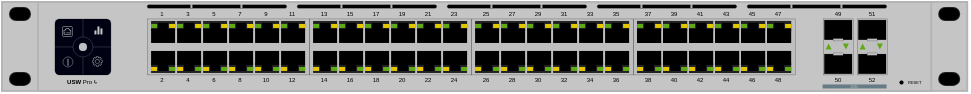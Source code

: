 <mxfile version="24.4.8" type="device">
  <diagram name="Page-1" id="KZN-zyBD-0XipZeYQRDT">
    <mxGraphModel dx="681" dy="391" grid="1" gridSize="10" guides="1" tooltips="1" connect="1" arrows="1" fold="1" page="1" pageScale="1" pageWidth="500" pageHeight="200" math="0" shadow="0">
      <root>
        <mxCell id="0" />
        <mxCell id="1" parent="0" />
        <mxCell id="qDtawQAKe1lcSOI-oKHI-362" value="" style="group" parent="1" vertex="1" connectable="0">
          <mxGeometry x="9" y="78" width="482.6" height="44.45" as="geometry" />
        </mxCell>
        <mxCell id="PZP4gdgeWaH-fIwLRfgN-368" value="" style="rounded=0;whiteSpace=wrap;html=1;fillColor=#C5C5C5;strokeColor=#B5B5B5;glass=0;aspect=fixed;container=0;" parent="qDtawQAKe1lcSOI-oKHI-362" vertex="1">
          <mxGeometry width="482.6" height="44.45" as="geometry" />
        </mxCell>
        <mxCell id="PZP4gdgeWaH-fIwLRfgN-369" value="" style="rounded=0;whiteSpace=wrap;html=1;fillColor=#C5C5C5;strokeColor=#B5B5B5;glass=0;aspect=fixed;container=0;" parent="qDtawQAKe1lcSOI-oKHI-362" vertex="1">
          <mxGeometry x="18" width="446.6" height="44.45" as="geometry" />
        </mxCell>
        <mxCell id="8-Y4Epgb5bJB_0jupaL6-1" value="" style="group;strokeColor=#222222;rounded=1;arcSize=50;container=0;" parent="qDtawQAKe1lcSOI-oKHI-362" vertex="1" connectable="0">
          <mxGeometry x="468.6" y="3" width="10" height="6" as="geometry" />
        </mxCell>
        <mxCell id="8-Y4Epgb5bJB_0jupaL6-2" value="" style="group;rounded=1;strokeColor=#222222;arcSize=50;container=0;" parent="qDtawQAKe1lcSOI-oKHI-362" vertex="1" connectable="0">
          <mxGeometry x="468.6" y="35.45" width="10" height="6" as="geometry" />
        </mxCell>
        <mxCell id="8-Y4Epgb5bJB_0jupaL6-3" value="" style="group;rounded=1;strokeColor=#222222;arcSize=50;container=0;" parent="qDtawQAKe1lcSOI-oKHI-362" vertex="1" connectable="0">
          <mxGeometry x="4" y="3" width="10" height="6" as="geometry" />
        </mxCell>
        <mxCell id="8-Y4Epgb5bJB_0jupaL6-4" value="" style="group;strokeColor=#222222;rounded=1;arcSize=50;container=0;" parent="qDtawQAKe1lcSOI-oKHI-362" vertex="1" connectable="0">
          <mxGeometry x="4" y="35.45" width="10" height="6" as="geometry" />
        </mxCell>
        <mxCell id="dPUykWXNvH8D_2w4ptwh-304" value="52" style="text;html=1;align=center;verticalAlign=middle;whiteSpace=wrap;rounded=0;fontSize=3;container=0;fontColor=#000000;" parent="qDtawQAKe1lcSOI-oKHI-362" vertex="1">
          <mxGeometry x="428.8" y="36.23" width="12" height="5" as="geometry" />
        </mxCell>
        <mxCell id="dPUykWXNvH8D_2w4ptwh-305" value="51" style="text;html=1;align=center;verticalAlign=middle;whiteSpace=wrap;rounded=0;fontSize=3;container=0;fontColor=#000000;" parent="qDtawQAKe1lcSOI-oKHI-362" vertex="1">
          <mxGeometry x="428.8" y="3.23" width="12" height="5" as="geometry" />
        </mxCell>
        <mxCell id="dPUykWXNvH8D_2w4ptwh-325" value="" style="ellipse;whiteSpace=wrap;html=1;aspect=fixed;fillColor=#000000;strokeWidth=0.1;strokeColor=#222222;container=0;" parent="qDtawQAKe1lcSOI-oKHI-362" vertex="1">
          <mxGeometry x="448.5" y="39" width="2" height="2" as="geometry" />
        </mxCell>
        <mxCell id="dPUykWXNvH8D_2w4ptwh-328" value="RESET" style="text;html=1;align=left;verticalAlign=middle;whiteSpace=wrap;rounded=0;fontSize=2;container=0;fontColor=#000000;" parent="qDtawQAKe1lcSOI-oKHI-362" vertex="1">
          <mxGeometry x="450.5" y="39" width="10" height="2" as="geometry" />
        </mxCell>
        <mxCell id="PZP4gdgeWaH-fIwLRfgN-395" value="" style="rounded=0;whiteSpace=wrap;html=1;fillColor=#000000;fontColor=#ffffff;strokeColor=none;container=0;" parent="qDtawQAKe1lcSOI-oKHI-362" vertex="1">
          <mxGeometry x="471.6" y="3" width="4" height="6" as="geometry" />
        </mxCell>
        <mxCell id="PZP4gdgeWaH-fIwLRfgN-396" value="" style="ellipse;whiteSpace=wrap;html=1;aspect=fixed;strokeColor=none;fillColor=#000000;container=0;" parent="qDtawQAKe1lcSOI-oKHI-362" vertex="1">
          <mxGeometry x="472.6" y="3" width="6" height="6" as="geometry" />
        </mxCell>
        <mxCell id="PZP4gdgeWaH-fIwLRfgN-397" value="" style="ellipse;whiteSpace=wrap;html=1;aspect=fixed;strokeColor=none;fillColor=#000000;container=0;" parent="qDtawQAKe1lcSOI-oKHI-362" vertex="1">
          <mxGeometry x="468.6" y="3" width="6" height="6" as="geometry" />
        </mxCell>
        <mxCell id="PZP4gdgeWaH-fIwLRfgN-391" value="" style="rounded=0;whiteSpace=wrap;html=1;fillColor=#000000;fontColor=#ffffff;strokeColor=none;container=0;" parent="qDtawQAKe1lcSOI-oKHI-362" vertex="1">
          <mxGeometry x="471.6" y="35.45" width="4" height="6" as="geometry" />
        </mxCell>
        <mxCell id="PZP4gdgeWaH-fIwLRfgN-392" value="" style="ellipse;whiteSpace=wrap;html=1;aspect=fixed;strokeColor=none;fillColor=#000000;container=0;" parent="qDtawQAKe1lcSOI-oKHI-362" vertex="1">
          <mxGeometry x="472.6" y="35.45" width="6" height="6" as="geometry" />
        </mxCell>
        <mxCell id="PZP4gdgeWaH-fIwLRfgN-393" value="" style="ellipse;whiteSpace=wrap;html=1;aspect=fixed;strokeColor=none;fillColor=#000000;container=0;" parent="qDtawQAKe1lcSOI-oKHI-362" vertex="1">
          <mxGeometry x="468.6" y="35.45" width="6" height="6" as="geometry" />
        </mxCell>
        <mxCell id="PZP4gdgeWaH-fIwLRfgN-385" value="" style="rounded=0;whiteSpace=wrap;html=1;fillColor=#000000;fontColor=#ffffff;strokeColor=none;container=0;" parent="qDtawQAKe1lcSOI-oKHI-362" vertex="1">
          <mxGeometry x="7" y="3" width="4" height="6" as="geometry" />
        </mxCell>
        <mxCell id="PZP4gdgeWaH-fIwLRfgN-386" value="" style="ellipse;whiteSpace=wrap;html=1;aspect=fixed;strokeColor=none;fillColor=#000000;container=0;" parent="qDtawQAKe1lcSOI-oKHI-362" vertex="1">
          <mxGeometry x="8" y="3" width="6" height="6" as="geometry" />
        </mxCell>
        <mxCell id="PZP4gdgeWaH-fIwLRfgN-387" value="" style="ellipse;whiteSpace=wrap;html=1;aspect=fixed;strokeColor=none;fillColor=#000000;container=0;" parent="qDtawQAKe1lcSOI-oKHI-362" vertex="1">
          <mxGeometry x="4" y="3" width="6" height="6" as="geometry" />
        </mxCell>
        <mxCell id="PZP4gdgeWaH-fIwLRfgN-376" value="" style="rounded=0;whiteSpace=wrap;html=1;fillColor=#000000;fontColor=#ffffff;strokeColor=none;container=0;" parent="qDtawQAKe1lcSOI-oKHI-362" vertex="1">
          <mxGeometry x="7" y="35.45" width="4" height="6" as="geometry" />
        </mxCell>
        <mxCell id="PZP4gdgeWaH-fIwLRfgN-381" value="" style="ellipse;whiteSpace=wrap;html=1;aspect=fixed;strokeColor=none;fillColor=#000000;container=0;" parent="qDtawQAKe1lcSOI-oKHI-362" vertex="1">
          <mxGeometry x="8" y="35.45" width="6" height="6" as="geometry" />
        </mxCell>
        <mxCell id="PZP4gdgeWaH-fIwLRfgN-382" value="" style="ellipse;whiteSpace=wrap;html=1;aspect=fixed;strokeColor=none;fillColor=#000000;container=0;" parent="qDtawQAKe1lcSOI-oKHI-362" vertex="1">
          <mxGeometry x="4" y="35.45" width="6" height="6" as="geometry" />
        </mxCell>
        <mxCell id="dPUykWXNvH8D_2w4ptwh-297" value="" style="rounded=0;whiteSpace=wrap;html=1;strokeColor=#000000;fillColor=#BFBFBF;fontColor=#ffffff;strokeWidth=0.1;container=0;align=center;verticalAlign=middle;fontFamily=Teko Light;fontSize=3;" parent="qDtawQAKe1lcSOI-oKHI-362" vertex="1">
          <mxGeometry x="427.3" y="8.23" width="15" height="28" as="geometry" />
        </mxCell>
        <mxCell id="dPUykWXNvH8D_2w4ptwh-299" value="" style="rounded=0;whiteSpace=wrap;html=1;strokeColor=#AAAAAA;fillColor=#000000;fontColor=#ffffff;strokeWidth=0.1;container=0;" parent="qDtawQAKe1lcSOI-oKHI-362" vertex="1">
          <mxGeometry x="427.8" y="25.73" width="14" height="10" as="geometry" />
        </mxCell>
        <mxCell id="dPUykWXNvH8D_2w4ptwh-300" value="" style="rounded=0;whiteSpace=wrap;html=1;strokeColor=#AAAAAA;fillColor=#000000;fontColor=#ffffff;strokeWidth=0.1;container=0;" parent="qDtawQAKe1lcSOI-oKHI-362" vertex="1">
          <mxGeometry x="427.8" y="8.73" width="14" height="10" as="geometry" />
        </mxCell>
        <mxCell id="dPUykWXNvH8D_2w4ptwh-301" value="" style="rounded=0;whiteSpace=wrap;html=1;strokeColor=#111111;fillColor=#BFBFBF;fontColor=#ffffff;strokeWidth=0.1;container=0;" parent="qDtawQAKe1lcSOI-oKHI-362" vertex="1">
          <mxGeometry x="432.3" y="25.23" width="5" height="1.2" as="geometry" />
        </mxCell>
        <mxCell id="dPUykWXNvH8D_2w4ptwh-302" value="" style="rounded=0;whiteSpace=wrap;html=1;strokeColor=#111111;fillColor=#BFBFBF;fontColor=#ffffff;strokeWidth=0.1;container=0;" parent="qDtawQAKe1lcSOI-oKHI-362" vertex="1">
          <mxGeometry x="432.3" y="18.03" width="5" height="1.2" as="geometry" />
        </mxCell>
        <mxCell id="dPUykWXNvH8D_2w4ptwh-272" value="" style="triangle;whiteSpace=wrap;html=1;fillColor=#60a917;fontColor=#ffffff;strokeColor=none;rotation=90;container=0;" parent="qDtawQAKe1lcSOI-oKHI-362" vertex="1">
          <mxGeometry x="437.43" y="20.73" width="3" height="3.0" as="geometry" />
        </mxCell>
        <mxCell id="dPUykWXNvH8D_2w4ptwh-273" value="" style="triangle;whiteSpace=wrap;html=1;fillColor=#60a917;fontColor=#ffffff;strokeColor=none;rotation=-90;container=0;" parent="qDtawQAKe1lcSOI-oKHI-362" vertex="1">
          <mxGeometry x="428.8" y="20.73" width="3" height="3.0" as="geometry" />
        </mxCell>
        <mxCell id="J5RZUyof8dS3kiCCLcv3-2" value="" style="rounded=1;whiteSpace=wrap;html=1;fillColor=#000213;strokeColor=#000000;glass=0;container=0;arcSize=8;gradientColor=none;gradientDirection=north;strokeWidth=0.1;" parent="qDtawQAKe1lcSOI-oKHI-362" vertex="1">
          <mxGeometry x="26.22" y="8.22" width="28" height="28" as="geometry" />
        </mxCell>
        <mxCell id="YbWxmgszaFembR20GTfz-1" value="&lt;b&gt;USW&lt;/b&gt; Pro&amp;nbsp;ϟ" style="text;html=1;align=center;verticalAlign=middle;whiteSpace=wrap;rounded=0;fontSize=3;fontColor=#000000;container=0;" parent="qDtawQAKe1lcSOI-oKHI-362" vertex="1">
          <mxGeometry x="31.22" y="37.23" width="18" height="5" as="geometry" />
        </mxCell>
        <mxCell id="YbWxmgszaFembR20GTfz-4" style="edgeStyle=orthogonalEdgeStyle;rounded=0;orthogonalLoop=1;jettySize=auto;html=1;exitX=1;exitY=0.5;exitDx=0;exitDy=0;entryX=1;entryY=0.5;entryDx=0;entryDy=0;strokeWidth=0.1;endArrow=none;endFill=0;strokeColor=#C5C5C5;" parent="qDtawQAKe1lcSOI-oKHI-362" source="YbWxmgszaFembR20GTfz-2" target="J5RZUyof8dS3kiCCLcv3-2" edge="1">
          <mxGeometry relative="1" as="geometry" />
        </mxCell>
        <mxCell id="YbWxmgszaFembR20GTfz-5" style="edgeStyle=orthogonalEdgeStyle;rounded=0;orthogonalLoop=1;jettySize=auto;html=1;exitX=0.5;exitY=0;exitDx=0;exitDy=0;entryX=0.5;entryY=0;entryDx=0;entryDy=0;endArrow=none;endFill=0;strokeWidth=0.1;strokeColor=#C5C5C5;" parent="qDtawQAKe1lcSOI-oKHI-362" source="YbWxmgszaFembR20GTfz-2" target="J5RZUyof8dS3kiCCLcv3-2" edge="1">
          <mxGeometry relative="1" as="geometry" />
        </mxCell>
        <mxCell id="YbWxmgszaFembR20GTfz-6" style="edgeStyle=orthogonalEdgeStyle;rounded=0;orthogonalLoop=1;jettySize=auto;html=1;exitX=0;exitY=0.5;exitDx=0;exitDy=0;entryX=0;entryY=0.5;entryDx=0;entryDy=0;endArrow=none;endFill=0;strokeColor=#C5C5C5;strokeWidth=0.1;" parent="qDtawQAKe1lcSOI-oKHI-362" source="YbWxmgszaFembR20GTfz-2" target="J5RZUyof8dS3kiCCLcv3-2" edge="1">
          <mxGeometry relative="1" as="geometry" />
        </mxCell>
        <mxCell id="YbWxmgszaFembR20GTfz-2" value="" style="ellipse;whiteSpace=wrap;html=1;aspect=fixed;strokeColor=#c5c5c5;fillColor=none;strokeWidth=0.1;container=0;" parent="qDtawQAKe1lcSOI-oKHI-362" vertex="1">
          <mxGeometry x="35.22" y="17.22" width="10" height="10" as="geometry" />
        </mxCell>
        <mxCell id="YbWxmgszaFembR20GTfz-7" style="edgeStyle=orthogonalEdgeStyle;rounded=0;orthogonalLoop=1;jettySize=auto;html=1;exitX=0.5;exitY=1;exitDx=0;exitDy=0;entryX=0.5;entryY=1;entryDx=0;entryDy=0;endArrow=none;endFill=0;strokeWidth=0.1;strokeColor=#C5C5C5;" parent="qDtawQAKe1lcSOI-oKHI-362" source="J5RZUyof8dS3kiCCLcv3-2" target="YbWxmgszaFembR20GTfz-2" edge="1">
          <mxGeometry relative="1" as="geometry">
            <mxPoint x="50" y="27" as="sourcePoint" />
            <mxPoint x="50" y="18" as="targetPoint" />
          </mxGeometry>
        </mxCell>
        <mxCell id="YbWxmgszaFembR20GTfz-9" value="" style="ellipse;whiteSpace=wrap;html=1;aspect=fixed;strokeColor=#c5c5c5;fillColor=#c5c5c5;strokeWidth=0.1;container=0;" parent="qDtawQAKe1lcSOI-oKHI-362" vertex="1">
          <mxGeometry x="38.22" y="20.22" width="4" height="4" as="geometry" />
        </mxCell>
        <mxCell id="YbWxmgszaFembR20GTfz-10" value="" style="ellipse;whiteSpace=wrap;html=1;aspect=fixed;strokeColor=#4E95BE;fillColor=none;strokeWidth=0.1;container=0;" parent="qDtawQAKe1lcSOI-oKHI-362" vertex="1">
          <mxGeometry x="39.22" y="21.22" width="2" height="2" as="geometry" />
        </mxCell>
        <mxCell id="YbWxmgszaFembR20GTfz-12" value="" style="sketch=0;pointerEvents=1;shadow=0;dashed=0;html=1;strokeColor=none;fillColor=#c5c5c5;aspect=fixed;labelPosition=center;verticalLabelPosition=bottom;verticalAlign=top;align=center;outlineConnect=0;shape=mxgraph.vvd.ethernet_port;rotation=-180;container=0;" parent="qDtawQAKe1lcSOI-oKHI-362" vertex="1">
          <mxGeometry x="30.22" y="12.22" width="5" height="5" as="geometry" />
        </mxCell>
        <mxCell id="YbWxmgszaFembR20GTfz-16" value="" style="sketch=0;outlineConnect=0;fontColor=#232F3E;gradientColor=none;fillColor=#c5c5c5;strokeColor=none;dashed=0;verticalLabelPosition=bottom;verticalAlign=top;align=center;html=1;fontSize=12;fontStyle=0;aspect=fixed;pointerEvents=1;shape=mxgraph.aws4.gear;container=0;" parent="qDtawQAKe1lcSOI-oKHI-362" vertex="1">
          <mxGeometry x="45.22" y="27.22" width="5" height="5" as="geometry" />
        </mxCell>
        <mxCell id="YbWxmgszaFembR20GTfz-17" value="" style="html=1;verticalLabelPosition=bottom;align=center;labelBackgroundColor=#ffffff;verticalAlign=top;strokeWidth=0.2;strokeColor=#c5c5c5;shadow=0;dashed=0;shape=mxgraph.ios7.icons.info;fillColor=none;container=0;" parent="qDtawQAKe1lcSOI-oKHI-362" vertex="1">
          <mxGeometry x="30.22" y="27.22" width="5" height="5" as="geometry" />
        </mxCell>
        <mxCell id="YbWxmgszaFembR20GTfz-33" value="" style="rounded=0;whiteSpace=wrap;html=1;fillColor=#C5C5C5;strokeColor=none;container=0;" parent="qDtawQAKe1lcSOI-oKHI-362" vertex="1">
          <mxGeometry x="46.22" y="14.22" width="1" height="2" as="geometry" />
        </mxCell>
        <mxCell id="YbWxmgszaFembR20GTfz-34" value="" style="rounded=0;whiteSpace=wrap;html=1;fillColor=#C5C5C5;strokeColor=none;container=0;" parent="qDtawQAKe1lcSOI-oKHI-362" vertex="1">
          <mxGeometry x="47.72" y="12.22" width="1" height="4" as="geometry" />
        </mxCell>
        <mxCell id="YbWxmgszaFembR20GTfz-35" value="" style="rounded=0;whiteSpace=wrap;html=1;fillColor=#C5C5C5;strokeColor=none;container=0;" parent="qDtawQAKe1lcSOI-oKHI-362" vertex="1">
          <mxGeometry x="49.22" y="13.22" width="1" height="3" as="geometry" />
        </mxCell>
        <mxCell id="YbWxmgszaFembR20GTfz-38" value="" style="rounded=1;whiteSpace=wrap;html=1;strokeWidth=0.2;strokeColor=#b5b5b5;arcSize=50;fillColor=#000000;container=0;" parent="qDtawQAKe1lcSOI-oKHI-362" vertex="1">
          <mxGeometry x="72.22" y="1" width="70" height="2" as="geometry" />
        </mxCell>
        <mxCell id="YbWxmgszaFembR20GTfz-44" value="" style="rounded=1;whiteSpace=wrap;html=1;strokeWidth=0.2;strokeColor=#b5b5b5;arcSize=50;fillColor=#000000;container=0;" parent="qDtawQAKe1lcSOI-oKHI-362" vertex="1">
          <mxGeometry x="147.22" y="1" width="70" height="2" as="geometry" />
        </mxCell>
        <mxCell id="YbWxmgszaFembR20GTfz-45" value="" style="rounded=1;whiteSpace=wrap;html=1;strokeWidth=0.2;strokeColor=#b5b5b5;arcSize=50;fillColor=#000000;container=0;" parent="qDtawQAKe1lcSOI-oKHI-362" vertex="1">
          <mxGeometry x="222.22" y="1" width="70" height="2" as="geometry" />
        </mxCell>
        <mxCell id="YbWxmgszaFembR20GTfz-46" value="" style="rounded=1;whiteSpace=wrap;html=1;strokeWidth=0.2;strokeColor=#b5b5b5;arcSize=50;fillColor=#000000;container=0;" parent="qDtawQAKe1lcSOI-oKHI-362" vertex="1">
          <mxGeometry x="297.22" y="1" width="70" height="2" as="geometry" />
        </mxCell>
        <mxCell id="YbWxmgszaFembR20GTfz-47" value="" style="rounded=1;whiteSpace=wrap;html=1;strokeWidth=0.2;strokeColor=#b5b5b5;arcSize=50;fillColor=#000000;container=0;" parent="qDtawQAKe1lcSOI-oKHI-362" vertex="1">
          <mxGeometry x="372.22" y="1" width="70" height="2" as="geometry" />
        </mxCell>
        <mxCell id="YbWxmgszaFembR20GTfz-50" style="edgeStyle=orthogonalEdgeStyle;rounded=0;orthogonalLoop=1;jettySize=auto;html=1;exitX=0.25;exitY=0;exitDx=0;exitDy=0;entryX=0.25;entryY=1;entryDx=0;entryDy=0;endArrow=none;endFill=0;strokeWidth=1;strokeColor=#B5B5B5;" parent="qDtawQAKe1lcSOI-oKHI-362" edge="1">
          <mxGeometry relative="1" as="geometry">
            <mxPoint x="94.72" y="1" as="sourcePoint" />
            <mxPoint x="94.72" y="3" as="targetPoint" />
          </mxGeometry>
        </mxCell>
        <mxCell id="YbWxmgszaFembR20GTfz-51" style="edgeStyle=orthogonalEdgeStyle;rounded=0;orthogonalLoop=1;jettySize=auto;html=1;exitX=0.25;exitY=0;exitDx=0;exitDy=0;entryX=0.25;entryY=1;entryDx=0;entryDy=0;endArrow=none;endFill=0;strokeWidth=1;strokeColor=#B5B5B5;" parent="qDtawQAKe1lcSOI-oKHI-362" edge="1">
          <mxGeometry relative="1" as="geometry">
            <mxPoint x="119.72" y="1" as="sourcePoint" />
            <mxPoint x="119.72" y="3" as="targetPoint" />
          </mxGeometry>
        </mxCell>
        <mxCell id="YbWxmgszaFembR20GTfz-52" style="edgeStyle=orthogonalEdgeStyle;rounded=0;orthogonalLoop=1;jettySize=auto;html=1;exitX=0.25;exitY=0;exitDx=0;exitDy=0;entryX=0.25;entryY=1;entryDx=0;entryDy=0;endArrow=none;endFill=0;strokeWidth=1;strokeColor=#B5B5B5;" parent="qDtawQAKe1lcSOI-oKHI-362" edge="1">
          <mxGeometry relative="1" as="geometry">
            <mxPoint x="169.72" y="1" as="sourcePoint" />
            <mxPoint x="169.72" y="3" as="targetPoint" />
          </mxGeometry>
        </mxCell>
        <mxCell id="YbWxmgszaFembR20GTfz-53" style="edgeStyle=orthogonalEdgeStyle;rounded=0;orthogonalLoop=1;jettySize=auto;html=1;exitX=0.25;exitY=0;exitDx=0;exitDy=0;entryX=0.25;entryY=1;entryDx=0;entryDy=0;endArrow=none;endFill=0;strokeWidth=1;strokeColor=#B5B5B5;" parent="qDtawQAKe1lcSOI-oKHI-362" edge="1">
          <mxGeometry relative="1" as="geometry">
            <mxPoint x="194.72" y="1" as="sourcePoint" />
            <mxPoint x="194.72" y="3" as="targetPoint" />
          </mxGeometry>
        </mxCell>
        <mxCell id="YbWxmgszaFembR20GTfz-54" style="edgeStyle=orthogonalEdgeStyle;rounded=0;orthogonalLoop=1;jettySize=auto;html=1;exitX=0.25;exitY=0;exitDx=0;exitDy=0;entryX=0.25;entryY=1;entryDx=0;entryDy=0;endArrow=none;endFill=0;strokeWidth=1;strokeColor=#B5B5B5;" parent="qDtawQAKe1lcSOI-oKHI-362" edge="1">
          <mxGeometry relative="1" as="geometry">
            <mxPoint x="244.72" y="1" as="sourcePoint" />
            <mxPoint x="244.72" y="3" as="targetPoint" />
          </mxGeometry>
        </mxCell>
        <mxCell id="YbWxmgszaFembR20GTfz-55" style="edgeStyle=orthogonalEdgeStyle;rounded=0;orthogonalLoop=1;jettySize=auto;html=1;exitX=0.25;exitY=0;exitDx=0;exitDy=0;entryX=0.25;entryY=1;entryDx=0;entryDy=0;endArrow=none;endFill=0;strokeWidth=1;strokeColor=#B5B5B5;" parent="qDtawQAKe1lcSOI-oKHI-362" edge="1">
          <mxGeometry relative="1" as="geometry">
            <mxPoint x="269.72" y="1" as="sourcePoint" />
            <mxPoint x="269.72" y="3" as="targetPoint" />
          </mxGeometry>
        </mxCell>
        <mxCell id="YbWxmgszaFembR20GTfz-56" style="edgeStyle=orthogonalEdgeStyle;rounded=0;orthogonalLoop=1;jettySize=auto;html=1;exitX=0.25;exitY=0;exitDx=0;exitDy=0;entryX=0.25;entryY=1;entryDx=0;entryDy=0;endArrow=none;endFill=0;strokeWidth=1;strokeColor=#B5B5B5;" parent="qDtawQAKe1lcSOI-oKHI-362" edge="1">
          <mxGeometry relative="1" as="geometry">
            <mxPoint x="319.72" y="1" as="sourcePoint" />
            <mxPoint x="319.72" y="3" as="targetPoint" />
          </mxGeometry>
        </mxCell>
        <mxCell id="YbWxmgszaFembR20GTfz-57" style="edgeStyle=orthogonalEdgeStyle;rounded=0;orthogonalLoop=1;jettySize=auto;html=1;exitX=0.25;exitY=0;exitDx=0;exitDy=0;entryX=0.25;entryY=1;entryDx=0;entryDy=0;endArrow=none;endFill=0;strokeWidth=1;strokeColor=#B5B5B5;" parent="qDtawQAKe1lcSOI-oKHI-362" edge="1">
          <mxGeometry relative="1" as="geometry">
            <mxPoint x="344.72" y="1" as="sourcePoint" />
            <mxPoint x="344.72" y="3" as="targetPoint" />
          </mxGeometry>
        </mxCell>
        <mxCell id="YbWxmgszaFembR20GTfz-58" style="edgeStyle=orthogonalEdgeStyle;rounded=0;orthogonalLoop=1;jettySize=auto;html=1;exitX=0.25;exitY=0;exitDx=0;exitDy=0;entryX=0.25;entryY=1;entryDx=0;entryDy=0;endArrow=none;endFill=0;strokeWidth=1;strokeColor=#B5B5B5;" parent="qDtawQAKe1lcSOI-oKHI-362" edge="1">
          <mxGeometry relative="1" as="geometry">
            <mxPoint x="394.72" y="1" as="sourcePoint" />
            <mxPoint x="394.72" y="3" as="targetPoint" />
          </mxGeometry>
        </mxCell>
        <mxCell id="YbWxmgszaFembR20GTfz-59" style="edgeStyle=orthogonalEdgeStyle;rounded=0;orthogonalLoop=1;jettySize=auto;html=1;exitX=0.25;exitY=0;exitDx=0;exitDy=0;entryX=0.25;entryY=1;entryDx=0;entryDy=0;endArrow=none;endFill=0;strokeWidth=1;strokeColor=#B5B5B5;" parent="qDtawQAKe1lcSOI-oKHI-362" edge="1">
          <mxGeometry relative="1" as="geometry">
            <mxPoint x="419.72" y="1" as="sourcePoint" />
            <mxPoint x="419.72" y="3" as="targetPoint" />
          </mxGeometry>
        </mxCell>
        <mxCell id="qDtawQAKe1lcSOI-oKHI-1" value="50" style="text;html=1;align=center;verticalAlign=middle;whiteSpace=wrap;rounded=0;fontSize=3;container=0;fontColor=#000000;" parent="qDtawQAKe1lcSOI-oKHI-362" vertex="1">
          <mxGeometry x="411.8" y="36.23" width="12" height="5" as="geometry" />
        </mxCell>
        <mxCell id="qDtawQAKe1lcSOI-oKHI-2" value="49" style="text;html=1;align=center;verticalAlign=middle;whiteSpace=wrap;rounded=0;fontSize=3;container=0;fontColor=#000000;" parent="qDtawQAKe1lcSOI-oKHI-362" vertex="1">
          <mxGeometry x="411.8" y="3.23" width="12" height="5" as="geometry" />
        </mxCell>
        <mxCell id="qDtawQAKe1lcSOI-oKHI-3" value="" style="rounded=0;whiteSpace=wrap;html=1;strokeColor=#000000;fillColor=#BFBFBF;fontColor=#ffffff;strokeWidth=0.1;container=0;align=center;verticalAlign=middle;fontFamily=Teko Light;fontSize=3;" parent="qDtawQAKe1lcSOI-oKHI-362" vertex="1">
          <mxGeometry x="410.3" y="8.23" width="15" height="28" as="geometry" />
        </mxCell>
        <mxCell id="qDtawQAKe1lcSOI-oKHI-4" value="" style="rounded=0;whiteSpace=wrap;html=1;strokeColor=#AAAAAA;fillColor=#000000;fontColor=#ffffff;strokeWidth=0.1;container=0;" parent="qDtawQAKe1lcSOI-oKHI-362" vertex="1">
          <mxGeometry x="410.8" y="25.73" width="14" height="10" as="geometry" />
        </mxCell>
        <mxCell id="qDtawQAKe1lcSOI-oKHI-5" value="" style="rounded=0;whiteSpace=wrap;html=1;strokeColor=#AAAAAA;fillColor=#000000;fontColor=#ffffff;strokeWidth=0.1;container=0;" parent="qDtawQAKe1lcSOI-oKHI-362" vertex="1">
          <mxGeometry x="410.8" y="8.73" width="14" height="10" as="geometry" />
        </mxCell>
        <mxCell id="qDtawQAKe1lcSOI-oKHI-6" value="" style="rounded=0;whiteSpace=wrap;html=1;strokeColor=#111111;fillColor=#BFBFBF;fontColor=#ffffff;strokeWidth=0.1;container=0;" parent="qDtawQAKe1lcSOI-oKHI-362" vertex="1">
          <mxGeometry x="415.3" y="25.23" width="5" height="1.2" as="geometry" />
        </mxCell>
        <mxCell id="qDtawQAKe1lcSOI-oKHI-7" value="" style="rounded=0;whiteSpace=wrap;html=1;strokeColor=#111111;fillColor=#BFBFBF;fontColor=#ffffff;strokeWidth=0.1;container=0;" parent="qDtawQAKe1lcSOI-oKHI-362" vertex="1">
          <mxGeometry x="415.3" y="18.03" width="5" height="1.2" as="geometry" />
        </mxCell>
        <mxCell id="qDtawQAKe1lcSOI-oKHI-8" value="" style="triangle;whiteSpace=wrap;html=1;fillColor=#60a917;fontColor=#ffffff;strokeColor=none;rotation=90;container=0;" parent="qDtawQAKe1lcSOI-oKHI-362" vertex="1">
          <mxGeometry x="420.43" y="20.73" width="3" height="3.0" as="geometry" />
        </mxCell>
        <mxCell id="qDtawQAKe1lcSOI-oKHI-9" value="" style="triangle;whiteSpace=wrap;html=1;fillColor=#60a917;fontColor=#ffffff;strokeColor=none;rotation=-90;container=0;" parent="qDtawQAKe1lcSOI-oKHI-362" vertex="1">
          <mxGeometry x="411.8" y="20.73" width="3" height="3.0" as="geometry" />
        </mxCell>
        <mxCell id="qDtawQAKe1lcSOI-oKHI-10" value="26" style="text;html=1;align=center;verticalAlign=middle;whiteSpace=wrap;rounded=0;fontSize=3;container=0;fontColor=#000000;" parent="qDtawQAKe1lcSOI-oKHI-362" vertex="1">
          <mxGeometry x="236.3" y="36.23" width="12" height="5" as="geometry" />
        </mxCell>
        <mxCell id="qDtawQAKe1lcSOI-oKHI-11" value="28" style="text;html=1;align=center;verticalAlign=middle;whiteSpace=wrap;rounded=0;fontSize=3;container=0;fontColor=#000000;" parent="qDtawQAKe1lcSOI-oKHI-362" vertex="1">
          <mxGeometry x="249.3" y="36.23" width="12" height="5" as="geometry" />
        </mxCell>
        <mxCell id="qDtawQAKe1lcSOI-oKHI-12" value="30" style="text;html=1;align=center;verticalAlign=middle;whiteSpace=wrap;rounded=0;fontSize=3;container=0;fontColor=#000000;" parent="qDtawQAKe1lcSOI-oKHI-362" vertex="1">
          <mxGeometry x="262.3" y="36.23" width="12" height="5" as="geometry" />
        </mxCell>
        <mxCell id="qDtawQAKe1lcSOI-oKHI-13" value="32" style="text;html=1;align=center;verticalAlign=middle;whiteSpace=wrap;rounded=0;fontSize=3;container=0;fontColor=#000000;" parent="qDtawQAKe1lcSOI-oKHI-362" vertex="1">
          <mxGeometry x="275.3" y="36.23" width="12" height="5" as="geometry" />
        </mxCell>
        <mxCell id="qDtawQAKe1lcSOI-oKHI-14" value="34" style="text;html=1;align=center;verticalAlign=middle;whiteSpace=wrap;rounded=0;fontSize=3;container=0;fontColor=#000000;" parent="qDtawQAKe1lcSOI-oKHI-362" vertex="1">
          <mxGeometry x="288.3" y="36.23" width="12" height="5" as="geometry" />
        </mxCell>
        <mxCell id="qDtawQAKe1lcSOI-oKHI-15" value="36" style="text;html=1;align=center;verticalAlign=middle;whiteSpace=wrap;rounded=0;fontSize=3;container=0;fontColor=#000000;" parent="qDtawQAKe1lcSOI-oKHI-362" vertex="1">
          <mxGeometry x="301.3" y="36.23" width="12" height="5" as="geometry" />
        </mxCell>
        <mxCell id="qDtawQAKe1lcSOI-oKHI-16" value="25" style="text;html=1;align=center;verticalAlign=middle;whiteSpace=wrap;rounded=0;fontSize=3;container=0;fontColor=#000000;" parent="qDtawQAKe1lcSOI-oKHI-362" vertex="1">
          <mxGeometry x="236.3" y="3.23" width="12" height="5" as="geometry" />
        </mxCell>
        <mxCell id="qDtawQAKe1lcSOI-oKHI-17" value="27" style="text;html=1;align=center;verticalAlign=middle;whiteSpace=wrap;rounded=0;fontSize=3;container=0;fontColor=#000000;" parent="qDtawQAKe1lcSOI-oKHI-362" vertex="1">
          <mxGeometry x="249.3" y="3.23" width="12" height="5" as="geometry" />
        </mxCell>
        <mxCell id="qDtawQAKe1lcSOI-oKHI-18" value="29" style="text;html=1;align=center;verticalAlign=middle;whiteSpace=wrap;rounded=0;fontSize=3;container=0;fontColor=#000000;" parent="qDtawQAKe1lcSOI-oKHI-362" vertex="1">
          <mxGeometry x="262.3" y="3.23" width="12" height="5" as="geometry" />
        </mxCell>
        <mxCell id="qDtawQAKe1lcSOI-oKHI-19" value="31" style="text;html=1;align=center;verticalAlign=middle;whiteSpace=wrap;rounded=0;fontSize=3;container=0;fontColor=#000000;" parent="qDtawQAKe1lcSOI-oKHI-362" vertex="1">
          <mxGeometry x="275.3" y="3.23" width="12" height="5" as="geometry" />
        </mxCell>
        <mxCell id="qDtawQAKe1lcSOI-oKHI-20" value="33" style="text;html=1;align=center;verticalAlign=middle;whiteSpace=wrap;rounded=0;fontSize=3;container=0;fontColor=#000000;" parent="qDtawQAKe1lcSOI-oKHI-362" vertex="1">
          <mxGeometry x="288.3" y="3.23" width="12" height="5" as="geometry" />
        </mxCell>
        <mxCell id="qDtawQAKe1lcSOI-oKHI-21" value="35" style="text;html=1;align=center;verticalAlign=middle;whiteSpace=wrap;rounded=0;fontSize=3;container=0;fontColor=#000000;" parent="qDtawQAKe1lcSOI-oKHI-362" vertex="1">
          <mxGeometry x="301.3" y="3.23" width="12" height="5" as="geometry" />
        </mxCell>
        <mxCell id="qDtawQAKe1lcSOI-oKHI-22" value="" style="rounded=0;whiteSpace=wrap;html=1;strokeColor=#000000;fillColor=#BFBFBF;fontColor=#ffffff;strokeWidth=0.1;fontSize=3;fontFamily=Teko Light;align=center;verticalAlign=middle;container=0;" parent="qDtawQAKe1lcSOI-oKHI-362" vertex="1">
          <mxGeometry x="315.3" y="8.23" width="81" height="28" as="geometry" />
        </mxCell>
        <mxCell id="qDtawQAKe1lcSOI-oKHI-23" value="" style="rounded=0;whiteSpace=wrap;html=1;strokeColor=none;fillColor=#222222;fontColor=#ffffff;strokeWidth=0.1;fontSize=3;fontFamily=Teko Light;container=0;rotation=-180;" parent="qDtawQAKe1lcSOI-oKHI-362" vertex="1">
          <mxGeometry x="343.3" y="30.23" width="12" height="5" as="geometry" />
        </mxCell>
        <mxCell id="qDtawQAKe1lcSOI-oKHI-24" value="" style="rounded=0;whiteSpace=wrap;html=1;strokeColor=none;fillColor=#000000;fontColor=#ffffff;strokeWidth=0.1;fontSize=3;fontFamily=Teko Light;container=0;rotation=-180;" parent="qDtawQAKe1lcSOI-oKHI-362" vertex="1">
          <mxGeometry x="343.3" y="24.23" width="12" height="7" as="geometry" />
        </mxCell>
        <mxCell id="qDtawQAKe1lcSOI-oKHI-25" value="" style="rounded=0;whiteSpace=wrap;html=1;strokeColor=none;fillColor=#000000;fontColor=#ffffff;strokeWidth=0.1;fontSize=3;fontFamily=Teko Light;container=0;rotation=-180;" parent="qDtawQAKe1lcSOI-oKHI-362" vertex="1">
          <mxGeometry x="346.8" y="30.23" width="5" height="4" as="geometry" />
        </mxCell>
        <mxCell id="qDtawQAKe1lcSOI-oKHI-26" value="" style="rounded=0;whiteSpace=wrap;html=1;strokeColor=none;fillColor=#60a917;fontColor=#ffffff;strokeWidth=0.1;fontSize=3;fontFamily=Teko Light;container=0;rotation=-180;" parent="qDtawQAKe1lcSOI-oKHI-362" vertex="1">
          <mxGeometry x="352.3" y="32.23" width="3" height="2" as="geometry" />
        </mxCell>
        <mxCell id="qDtawQAKe1lcSOI-oKHI-27" value="" style="rounded=0;whiteSpace=wrap;html=1;strokeColor=none;fillColor=#e3c800;fontColor=#000000;strokeWidth=0.1;fontSize=3;fontFamily=Teko Light;container=0;rotation=-180;" parent="qDtawQAKe1lcSOI-oKHI-362" vertex="1">
          <mxGeometry x="343.3" y="32.23" width="3" height="2" as="geometry" />
        </mxCell>
        <mxCell id="qDtawQAKe1lcSOI-oKHI-28" value="" style="rounded=0;whiteSpace=wrap;html=1;strokeColor=none;fillColor=#222222;fontColor=#ffffff;strokeWidth=0.1;fontSize=3;fontFamily=Teko Light;container=0;" parent="qDtawQAKe1lcSOI-oKHI-362" vertex="1">
          <mxGeometry x="317.299" y="9.228" width="12" height="5" as="geometry" />
        </mxCell>
        <mxCell id="qDtawQAKe1lcSOI-oKHI-29" value="" style="rounded=0;whiteSpace=wrap;html=1;strokeColor=none;fillColor=#000000;fontColor=#ffffff;strokeWidth=0.1;fontSize=3;fontFamily=Teko Light;container=0;" parent="qDtawQAKe1lcSOI-oKHI-362" vertex="1">
          <mxGeometry x="317.297" y="13.231" width="12" height="7" as="geometry" />
        </mxCell>
        <mxCell id="qDtawQAKe1lcSOI-oKHI-30" value="" style="rounded=0;whiteSpace=wrap;html=1;strokeColor=none;fillColor=#000000;fontColor=#ffffff;strokeWidth=0.1;fontSize=3;fontFamily=Teko Light;container=0;" parent="qDtawQAKe1lcSOI-oKHI-362" vertex="1">
          <mxGeometry x="320.8" y="10.23" width="5" height="4" as="geometry" />
        </mxCell>
        <mxCell id="qDtawQAKe1lcSOI-oKHI-31" value="" style="rounded=0;whiteSpace=wrap;html=1;strokeColor=none;fillColor=#60a917;fontColor=#ffffff;strokeWidth=0.1;fontSize=3;fontFamily=Teko Light;container=0;" parent="qDtawQAKe1lcSOI-oKHI-362" vertex="1">
          <mxGeometry x="317.3" y="10.73" width="3" height="2" as="geometry" />
        </mxCell>
        <mxCell id="qDtawQAKe1lcSOI-oKHI-32" value="" style="rounded=0;whiteSpace=wrap;html=1;strokeColor=none;fillColor=#e3c800;fontColor=#000000;strokeWidth=0.1;fontSize=3;fontFamily=Teko Light;container=0;" parent="qDtawQAKe1lcSOI-oKHI-362" vertex="1">
          <mxGeometry x="326.3" y="10.73" width="3" height="2" as="geometry" />
        </mxCell>
        <mxCell id="qDtawQAKe1lcSOI-oKHI-33" value="" style="rounded=0;whiteSpace=wrap;html=1;strokeColor=none;fillColor=#222222;fontColor=#ffffff;strokeWidth=0.1;fontSize=3;fontFamily=Teko Light;container=0;" parent="qDtawQAKe1lcSOI-oKHI-362" vertex="1">
          <mxGeometry x="330.299" y="9.228" width="12" height="5" as="geometry" />
        </mxCell>
        <mxCell id="qDtawQAKe1lcSOI-oKHI-34" value="" style="rounded=0;whiteSpace=wrap;html=1;strokeColor=none;fillColor=#000000;fontColor=#ffffff;strokeWidth=0.1;fontSize=3;fontFamily=Teko Light;container=0;" parent="qDtawQAKe1lcSOI-oKHI-362" vertex="1">
          <mxGeometry x="330.297" y="13.231" width="12" height="7" as="geometry" />
        </mxCell>
        <mxCell id="qDtawQAKe1lcSOI-oKHI-35" value="" style="rounded=0;whiteSpace=wrap;html=1;strokeColor=none;fillColor=#000000;fontColor=#ffffff;strokeWidth=0.1;fontSize=3;fontFamily=Teko Light;container=0;" parent="qDtawQAKe1lcSOI-oKHI-362" vertex="1">
          <mxGeometry x="333.8" y="10.23" width="5" height="4" as="geometry" />
        </mxCell>
        <mxCell id="qDtawQAKe1lcSOI-oKHI-36" value="" style="rounded=0;whiteSpace=wrap;html=1;strokeColor=none;fillColor=#60a917;fontColor=#ffffff;strokeWidth=0.1;fontSize=3;fontFamily=Teko Light;container=0;" parent="qDtawQAKe1lcSOI-oKHI-362" vertex="1">
          <mxGeometry x="330.3" y="10.73" width="3" height="2" as="geometry" />
        </mxCell>
        <mxCell id="qDtawQAKe1lcSOI-oKHI-37" value="" style="rounded=0;whiteSpace=wrap;html=1;strokeColor=none;fillColor=#e3c800;fontColor=#000000;strokeWidth=0.1;fontSize=3;fontFamily=Teko Light;container=0;" parent="qDtawQAKe1lcSOI-oKHI-362" vertex="1">
          <mxGeometry x="339.3" y="10.73" width="3" height="2" as="geometry" />
        </mxCell>
        <mxCell id="qDtawQAKe1lcSOI-oKHI-38" value="" style="rounded=0;whiteSpace=wrap;html=1;strokeColor=none;fillColor=#222222;fontColor=#ffffff;strokeWidth=0.1;fontSize=3;fontFamily=Teko Light;container=0;" parent="qDtawQAKe1lcSOI-oKHI-362" vertex="1">
          <mxGeometry x="343.299" y="9.228" width="12" height="5" as="geometry" />
        </mxCell>
        <mxCell id="qDtawQAKe1lcSOI-oKHI-39" value="" style="rounded=0;whiteSpace=wrap;html=1;strokeColor=none;fillColor=#000000;fontColor=#ffffff;strokeWidth=0.1;fontSize=3;fontFamily=Teko Light;container=0;" parent="qDtawQAKe1lcSOI-oKHI-362" vertex="1">
          <mxGeometry x="343.297" y="13.231" width="12" height="7" as="geometry" />
        </mxCell>
        <mxCell id="qDtawQAKe1lcSOI-oKHI-40" value="" style="rounded=0;whiteSpace=wrap;html=1;strokeColor=none;fillColor=#000000;fontColor=#ffffff;strokeWidth=0.1;fontSize=3;fontFamily=Teko Light;container=0;" parent="qDtawQAKe1lcSOI-oKHI-362" vertex="1">
          <mxGeometry x="346.8" y="10.23" width="5" height="4" as="geometry" />
        </mxCell>
        <mxCell id="qDtawQAKe1lcSOI-oKHI-41" value="" style="rounded=0;whiteSpace=wrap;html=1;strokeColor=none;fillColor=#60a917;fontColor=#ffffff;strokeWidth=0.1;fontSize=3;fontFamily=Teko Light;container=0;" parent="qDtawQAKe1lcSOI-oKHI-362" vertex="1">
          <mxGeometry x="343.3" y="10.73" width="3" height="2" as="geometry" />
        </mxCell>
        <mxCell id="qDtawQAKe1lcSOI-oKHI-42" value="" style="rounded=0;whiteSpace=wrap;html=1;strokeColor=none;fillColor=#e3c800;fontColor=#000000;strokeWidth=0.1;fontSize=3;fontFamily=Teko Light;container=0;" parent="qDtawQAKe1lcSOI-oKHI-362" vertex="1">
          <mxGeometry x="352.3" y="10.73" width="3" height="2" as="geometry" />
        </mxCell>
        <mxCell id="qDtawQAKe1lcSOI-oKHI-43" value="" style="rounded=0;whiteSpace=wrap;html=1;strokeColor=none;fillColor=#222222;fontColor=#ffffff;strokeWidth=0.1;fontSize=3;fontFamily=Teko Light;container=0;" parent="qDtawQAKe1lcSOI-oKHI-362" vertex="1">
          <mxGeometry x="356.299" y="9.228" width="12" height="5" as="geometry" />
        </mxCell>
        <mxCell id="qDtawQAKe1lcSOI-oKHI-44" value="" style="rounded=0;whiteSpace=wrap;html=1;strokeColor=none;fillColor=#000000;fontColor=#ffffff;strokeWidth=0.1;fontSize=3;fontFamily=Teko Light;container=0;" parent="qDtawQAKe1lcSOI-oKHI-362" vertex="1">
          <mxGeometry x="356.297" y="13.231" width="12" height="7" as="geometry" />
        </mxCell>
        <mxCell id="qDtawQAKe1lcSOI-oKHI-45" value="" style="rounded=0;whiteSpace=wrap;html=1;strokeColor=none;fillColor=#000000;fontColor=#ffffff;strokeWidth=0.1;fontSize=3;fontFamily=Teko Light;container=0;" parent="qDtawQAKe1lcSOI-oKHI-362" vertex="1">
          <mxGeometry x="359.8" y="10.23" width="5" height="4" as="geometry" />
        </mxCell>
        <mxCell id="qDtawQAKe1lcSOI-oKHI-46" value="" style="rounded=0;whiteSpace=wrap;html=1;strokeColor=none;fillColor=#60a917;fontColor=#ffffff;strokeWidth=0.1;fontSize=3;fontFamily=Teko Light;container=0;" parent="qDtawQAKe1lcSOI-oKHI-362" vertex="1">
          <mxGeometry x="356.3" y="10.73" width="3" height="2" as="geometry" />
        </mxCell>
        <mxCell id="qDtawQAKe1lcSOI-oKHI-47" value="" style="rounded=0;whiteSpace=wrap;html=1;strokeColor=none;fillColor=#e3c800;fontColor=#000000;strokeWidth=0.1;fontSize=3;fontFamily=Teko Light;container=0;" parent="qDtawQAKe1lcSOI-oKHI-362" vertex="1">
          <mxGeometry x="365.3" y="10.73" width="3" height="2" as="geometry" />
        </mxCell>
        <mxCell id="qDtawQAKe1lcSOI-oKHI-48" value="" style="rounded=0;whiteSpace=wrap;html=1;strokeColor=none;fillColor=#222222;fontColor=#ffffff;strokeWidth=0.1;fontSize=3;fontFamily=Teko Light;container=0;" parent="qDtawQAKe1lcSOI-oKHI-362" vertex="1">
          <mxGeometry x="382.299" y="9.228" width="12" height="5" as="geometry" />
        </mxCell>
        <mxCell id="qDtawQAKe1lcSOI-oKHI-49" value="" style="rounded=0;whiteSpace=wrap;html=1;strokeColor=none;fillColor=#000000;fontColor=#ffffff;strokeWidth=0.1;fontSize=3;fontFamily=Teko Light;container=0;" parent="qDtawQAKe1lcSOI-oKHI-362" vertex="1">
          <mxGeometry x="382.297" y="13.231" width="12" height="7" as="geometry" />
        </mxCell>
        <mxCell id="qDtawQAKe1lcSOI-oKHI-50" value="" style="rounded=0;whiteSpace=wrap;html=1;strokeColor=none;fillColor=#000000;fontColor=#ffffff;strokeWidth=0.1;fontSize=3;fontFamily=Teko Light;container=0;" parent="qDtawQAKe1lcSOI-oKHI-362" vertex="1">
          <mxGeometry x="385.8" y="10.23" width="5" height="4" as="geometry" />
        </mxCell>
        <mxCell id="qDtawQAKe1lcSOI-oKHI-51" value="" style="rounded=0;whiteSpace=wrap;html=1;strokeColor=none;fillColor=#60a917;fontColor=#ffffff;strokeWidth=0.1;fontSize=3;fontFamily=Teko Light;container=0;" parent="qDtawQAKe1lcSOI-oKHI-362" vertex="1">
          <mxGeometry x="382.3" y="10.73" width="3" height="2" as="geometry" />
        </mxCell>
        <mxCell id="qDtawQAKe1lcSOI-oKHI-52" value="" style="rounded=0;whiteSpace=wrap;html=1;strokeColor=none;fillColor=#e3c800;fontColor=#000000;strokeWidth=0.1;fontSize=3;fontFamily=Teko Light;container=0;" parent="qDtawQAKe1lcSOI-oKHI-362" vertex="1">
          <mxGeometry x="391.3" y="10.73" width="3" height="2" as="geometry" />
        </mxCell>
        <mxCell id="qDtawQAKe1lcSOI-oKHI-53" value="" style="rounded=0;whiteSpace=wrap;html=1;strokeColor=none;fillColor=#222222;fontColor=#ffffff;strokeWidth=0.1;fontSize=3;fontFamily=Teko Light;container=0;" parent="qDtawQAKe1lcSOI-oKHI-362" vertex="1">
          <mxGeometry x="369.299" y="9.228" width="12" height="5" as="geometry" />
        </mxCell>
        <mxCell id="qDtawQAKe1lcSOI-oKHI-54" value="" style="rounded=0;whiteSpace=wrap;html=1;strokeColor=none;fillColor=#000000;fontColor=#ffffff;strokeWidth=0.1;fontSize=3;fontFamily=Teko Light;container=0;" parent="qDtawQAKe1lcSOI-oKHI-362" vertex="1">
          <mxGeometry x="369.297" y="13.231" width="12" height="7" as="geometry" />
        </mxCell>
        <mxCell id="qDtawQAKe1lcSOI-oKHI-55" value="" style="rounded=0;whiteSpace=wrap;html=1;strokeColor=none;fillColor=#000000;fontColor=#ffffff;strokeWidth=0.1;fontSize=3;fontFamily=Teko Light;container=0;" parent="qDtawQAKe1lcSOI-oKHI-362" vertex="1">
          <mxGeometry x="372.8" y="10.23" width="5" height="4" as="geometry" />
        </mxCell>
        <mxCell id="qDtawQAKe1lcSOI-oKHI-56" value="" style="rounded=0;whiteSpace=wrap;html=1;strokeColor=none;fillColor=#60a917;fontColor=#ffffff;strokeWidth=0.1;fontSize=3;fontFamily=Teko Light;container=0;" parent="qDtawQAKe1lcSOI-oKHI-362" vertex="1">
          <mxGeometry x="369.3" y="10.73" width="3" height="2" as="geometry" />
        </mxCell>
        <mxCell id="qDtawQAKe1lcSOI-oKHI-57" value="" style="rounded=0;whiteSpace=wrap;html=1;strokeColor=none;fillColor=#e3c800;fontColor=#000000;strokeWidth=0.1;fontSize=3;fontFamily=Teko Light;container=0;" parent="qDtawQAKe1lcSOI-oKHI-362" vertex="1">
          <mxGeometry x="378.3" y="10.73" width="3" height="2" as="geometry" />
        </mxCell>
        <mxCell id="qDtawQAKe1lcSOI-oKHI-58" value="" style="rounded=0;whiteSpace=wrap;html=1;strokeColor=none;fillColor=#222222;fontColor=#ffffff;strokeWidth=0.1;fontSize=3;fontFamily=Teko Light;container=0;rotation=-180;" parent="qDtawQAKe1lcSOI-oKHI-362" vertex="1">
          <mxGeometry x="317.297" y="30.228" width="12" height="5" as="geometry" />
        </mxCell>
        <mxCell id="qDtawQAKe1lcSOI-oKHI-59" value="" style="rounded=0;whiteSpace=wrap;html=1;strokeColor=none;fillColor=#000000;fontColor=#ffffff;strokeWidth=0.1;fontSize=3;fontFamily=Teko Light;container=0;rotation=-180;" parent="qDtawQAKe1lcSOI-oKHI-362" vertex="1">
          <mxGeometry x="317.297" y="24.228" width="12" height="7" as="geometry" />
        </mxCell>
        <mxCell id="qDtawQAKe1lcSOI-oKHI-60" value="" style="rounded=0;whiteSpace=wrap;html=1;strokeColor=none;fillColor=#000000;fontColor=#ffffff;strokeWidth=0.1;fontSize=3;fontFamily=Teko Light;container=0;rotation=-180;" parent="qDtawQAKe1lcSOI-oKHI-362" vertex="1">
          <mxGeometry x="320.797" y="30.228" width="5" height="4" as="geometry" />
        </mxCell>
        <mxCell id="qDtawQAKe1lcSOI-oKHI-61" value="" style="rounded=0;whiteSpace=wrap;html=1;strokeColor=none;fillColor=#60a917;fontColor=#ffffff;strokeWidth=0.1;fontSize=3;fontFamily=Teko Light;container=0;rotation=-180;" parent="qDtawQAKe1lcSOI-oKHI-362" vertex="1">
          <mxGeometry x="326.297" y="32.228" width="3" height="2" as="geometry" />
        </mxCell>
        <mxCell id="qDtawQAKe1lcSOI-oKHI-62" value="" style="rounded=0;whiteSpace=wrap;html=1;strokeColor=none;fillColor=#e3c800;fontColor=#000000;strokeWidth=0.1;fontSize=3;fontFamily=Teko Light;container=0;rotation=-180;" parent="qDtawQAKe1lcSOI-oKHI-362" vertex="1">
          <mxGeometry x="317.297" y="32.228" width="3" height="2" as="geometry" />
        </mxCell>
        <mxCell id="qDtawQAKe1lcSOI-oKHI-63" value="" style="rounded=0;whiteSpace=wrap;html=1;strokeColor=none;fillColor=#222222;fontColor=#ffffff;strokeWidth=0.1;fontSize=3;fontFamily=Teko Light;container=0;rotation=-180;" parent="qDtawQAKe1lcSOI-oKHI-362" vertex="1">
          <mxGeometry x="330.3" y="30.23" width="12" height="5" as="geometry" />
        </mxCell>
        <mxCell id="qDtawQAKe1lcSOI-oKHI-64" value="" style="rounded=0;whiteSpace=wrap;html=1;strokeColor=none;fillColor=#000000;fontColor=#ffffff;strokeWidth=0.1;fontSize=3;fontFamily=Teko Light;container=0;rotation=-180;" parent="qDtawQAKe1lcSOI-oKHI-362" vertex="1">
          <mxGeometry x="330.3" y="24.23" width="12" height="7" as="geometry" />
        </mxCell>
        <mxCell id="qDtawQAKe1lcSOI-oKHI-65" value="" style="rounded=0;whiteSpace=wrap;html=1;strokeColor=none;fillColor=#000000;fontColor=#ffffff;strokeWidth=0.1;fontSize=3;fontFamily=Teko Light;container=0;rotation=-180;" parent="qDtawQAKe1lcSOI-oKHI-362" vertex="1">
          <mxGeometry x="333.8" y="30.23" width="5" height="4" as="geometry" />
        </mxCell>
        <mxCell id="qDtawQAKe1lcSOI-oKHI-66" value="" style="rounded=0;whiteSpace=wrap;html=1;strokeColor=none;fillColor=#60a917;fontColor=#ffffff;strokeWidth=0.1;fontSize=3;fontFamily=Teko Light;container=0;rotation=-180;" parent="qDtawQAKe1lcSOI-oKHI-362" vertex="1">
          <mxGeometry x="339.3" y="32.23" width="3" height="2" as="geometry" />
        </mxCell>
        <mxCell id="qDtawQAKe1lcSOI-oKHI-67" value="" style="rounded=0;whiteSpace=wrap;html=1;strokeColor=none;fillColor=#e3c800;fontColor=#000000;strokeWidth=0.1;fontSize=3;fontFamily=Teko Light;container=0;rotation=-180;" parent="qDtawQAKe1lcSOI-oKHI-362" vertex="1">
          <mxGeometry x="330.3" y="32.23" width="3" height="2" as="geometry" />
        </mxCell>
        <mxCell id="qDtawQAKe1lcSOI-oKHI-68" value="" style="rounded=0;whiteSpace=wrap;html=1;strokeColor=none;fillColor=#222222;fontColor=#ffffff;strokeWidth=0.1;fontSize=3;fontFamily=Teko Light;container=0;rotation=-180;" parent="qDtawQAKe1lcSOI-oKHI-362" vertex="1">
          <mxGeometry x="356.3" y="30.23" width="12" height="5" as="geometry" />
        </mxCell>
        <mxCell id="qDtawQAKe1lcSOI-oKHI-69" value="" style="rounded=0;whiteSpace=wrap;html=1;strokeColor=none;fillColor=#000000;fontColor=#ffffff;strokeWidth=0.1;fontSize=3;fontFamily=Teko Light;container=0;rotation=-180;" parent="qDtawQAKe1lcSOI-oKHI-362" vertex="1">
          <mxGeometry x="356.3" y="24.23" width="12" height="7" as="geometry" />
        </mxCell>
        <mxCell id="qDtawQAKe1lcSOI-oKHI-70" value="" style="rounded=0;whiteSpace=wrap;html=1;strokeColor=none;fillColor=#000000;fontColor=#ffffff;strokeWidth=0.1;fontSize=3;fontFamily=Teko Light;container=0;rotation=-180;" parent="qDtawQAKe1lcSOI-oKHI-362" vertex="1">
          <mxGeometry x="359.8" y="30.23" width="5" height="4" as="geometry" />
        </mxCell>
        <mxCell id="qDtawQAKe1lcSOI-oKHI-71" value="" style="rounded=0;whiteSpace=wrap;html=1;strokeColor=none;fillColor=#60a917;fontColor=#ffffff;strokeWidth=0.1;fontSize=3;fontFamily=Teko Light;container=0;rotation=-180;" parent="qDtawQAKe1lcSOI-oKHI-362" vertex="1">
          <mxGeometry x="365.3" y="32.23" width="3" height="2" as="geometry" />
        </mxCell>
        <mxCell id="qDtawQAKe1lcSOI-oKHI-72" value="" style="rounded=0;whiteSpace=wrap;html=1;strokeColor=none;fillColor=#e3c800;fontColor=#000000;strokeWidth=0.1;fontSize=3;fontFamily=Teko Light;container=0;rotation=-180;" parent="qDtawQAKe1lcSOI-oKHI-362" vertex="1">
          <mxGeometry x="356.3" y="32.23" width="3" height="2" as="geometry" />
        </mxCell>
        <mxCell id="qDtawQAKe1lcSOI-oKHI-73" value="" style="rounded=0;whiteSpace=wrap;html=1;strokeColor=none;fillColor=#222222;fontColor=#ffffff;strokeWidth=0.1;fontSize=3;fontFamily=Teko Light;container=0;rotation=-180;" parent="qDtawQAKe1lcSOI-oKHI-362" vertex="1">
          <mxGeometry x="382.297" y="30.23" width="12" height="5" as="geometry" />
        </mxCell>
        <mxCell id="qDtawQAKe1lcSOI-oKHI-74" value="" style="rounded=0;whiteSpace=wrap;html=1;strokeColor=none;fillColor=#000000;fontColor=#ffffff;strokeWidth=0.1;fontSize=3;fontFamily=Teko Light;container=0;rotation=-180;" parent="qDtawQAKe1lcSOI-oKHI-362" vertex="1">
          <mxGeometry x="382.297" y="24.23" width="12" height="7" as="geometry" />
        </mxCell>
        <mxCell id="qDtawQAKe1lcSOI-oKHI-75" value="" style="rounded=0;whiteSpace=wrap;html=1;strokeColor=none;fillColor=#000000;fontColor=#ffffff;strokeWidth=0.1;fontSize=3;fontFamily=Teko Light;container=0;rotation=-180;" parent="qDtawQAKe1lcSOI-oKHI-362" vertex="1">
          <mxGeometry x="385.797" y="30.23" width="5" height="4" as="geometry" />
        </mxCell>
        <mxCell id="qDtawQAKe1lcSOI-oKHI-76" value="" style="rounded=0;whiteSpace=wrap;html=1;strokeColor=none;fillColor=#60a917;fontColor=#ffffff;strokeWidth=0.1;fontSize=3;fontFamily=Teko Light;container=0;rotation=-180;" parent="qDtawQAKe1lcSOI-oKHI-362" vertex="1">
          <mxGeometry x="391.297" y="32.23" width="3" height="2" as="geometry" />
        </mxCell>
        <mxCell id="qDtawQAKe1lcSOI-oKHI-77" value="" style="rounded=0;whiteSpace=wrap;html=1;strokeColor=none;fillColor=#e3c800;fontColor=#000000;strokeWidth=0.1;fontSize=3;fontFamily=Teko Light;container=0;rotation=-180;" parent="qDtawQAKe1lcSOI-oKHI-362" vertex="1">
          <mxGeometry x="382.297" y="32.23" width="3" height="2" as="geometry" />
        </mxCell>
        <mxCell id="qDtawQAKe1lcSOI-oKHI-78" value="" style="rounded=0;whiteSpace=wrap;html=1;strokeColor=none;fillColor=#222222;fontColor=#ffffff;strokeWidth=0.1;fontSize=3;fontFamily=Teko Light;container=0;rotation=-180;" parent="qDtawQAKe1lcSOI-oKHI-362" vertex="1">
          <mxGeometry x="369.3" y="30.23" width="12" height="5" as="geometry" />
        </mxCell>
        <mxCell id="qDtawQAKe1lcSOI-oKHI-79" value="" style="rounded=0;whiteSpace=wrap;html=1;strokeColor=none;fillColor=#000000;fontColor=#ffffff;strokeWidth=0.1;fontSize=3;fontFamily=Teko Light;container=0;rotation=-180;" parent="qDtawQAKe1lcSOI-oKHI-362" vertex="1">
          <mxGeometry x="369.3" y="24.23" width="12" height="7" as="geometry" />
        </mxCell>
        <mxCell id="qDtawQAKe1lcSOI-oKHI-80" value="" style="rounded=0;whiteSpace=wrap;html=1;strokeColor=none;fillColor=#000000;fontColor=#ffffff;strokeWidth=0.1;fontSize=3;fontFamily=Teko Light;container=0;rotation=-180;" parent="qDtawQAKe1lcSOI-oKHI-362" vertex="1">
          <mxGeometry x="372.8" y="30.23" width="5" height="4" as="geometry" />
        </mxCell>
        <mxCell id="qDtawQAKe1lcSOI-oKHI-81" value="" style="rounded=0;whiteSpace=wrap;html=1;strokeColor=none;fillColor=#60a917;fontColor=#ffffff;strokeWidth=0.1;fontSize=3;fontFamily=Teko Light;container=0;rotation=-180;" parent="qDtawQAKe1lcSOI-oKHI-362" vertex="1">
          <mxGeometry x="378.3" y="32.23" width="3" height="2" as="geometry" />
        </mxCell>
        <mxCell id="qDtawQAKe1lcSOI-oKHI-82" value="" style="rounded=0;whiteSpace=wrap;html=1;strokeColor=none;fillColor=#e3c800;fontColor=#000000;strokeWidth=0.1;fontSize=3;fontFamily=Teko Light;container=0;rotation=-180;" parent="qDtawQAKe1lcSOI-oKHI-362" vertex="1">
          <mxGeometry x="369.3" y="32.23" width="3" height="2" as="geometry" />
        </mxCell>
        <mxCell id="qDtawQAKe1lcSOI-oKHI-83" value="38" style="text;html=1;align=center;verticalAlign=middle;whiteSpace=wrap;rounded=0;fontSize=3;container=0;fontColor=#000000;" parent="qDtawQAKe1lcSOI-oKHI-362" vertex="1">
          <mxGeometry x="317.3" y="36.23" width="12" height="5" as="geometry" />
        </mxCell>
        <mxCell id="qDtawQAKe1lcSOI-oKHI-84" value="40" style="text;html=1;align=center;verticalAlign=middle;whiteSpace=wrap;rounded=0;fontSize=3;container=0;fontColor=#000000;" parent="qDtawQAKe1lcSOI-oKHI-362" vertex="1">
          <mxGeometry x="330.3" y="36.23" width="12" height="5" as="geometry" />
        </mxCell>
        <mxCell id="qDtawQAKe1lcSOI-oKHI-85" value="42" style="text;html=1;align=center;verticalAlign=middle;whiteSpace=wrap;rounded=0;fontSize=3;container=0;fontColor=#000000;" parent="qDtawQAKe1lcSOI-oKHI-362" vertex="1">
          <mxGeometry x="343.3" y="36.23" width="12" height="5" as="geometry" />
        </mxCell>
        <mxCell id="qDtawQAKe1lcSOI-oKHI-86" value="44" style="text;html=1;align=center;verticalAlign=middle;whiteSpace=wrap;rounded=0;fontSize=3;container=0;fontColor=#000000;" parent="qDtawQAKe1lcSOI-oKHI-362" vertex="1">
          <mxGeometry x="356.3" y="36.23" width="12" height="5" as="geometry" />
        </mxCell>
        <mxCell id="qDtawQAKe1lcSOI-oKHI-87" value="46" style="text;html=1;align=center;verticalAlign=middle;whiteSpace=wrap;rounded=0;fontSize=3;container=0;fontColor=#000000;" parent="qDtawQAKe1lcSOI-oKHI-362" vertex="1">
          <mxGeometry x="369.3" y="36.23" width="12" height="5" as="geometry" />
        </mxCell>
        <mxCell id="qDtawQAKe1lcSOI-oKHI-88" value="48" style="text;html=1;align=center;verticalAlign=middle;whiteSpace=wrap;rounded=0;fontSize=3;container=0;fontColor=#000000;" parent="qDtawQAKe1lcSOI-oKHI-362" vertex="1">
          <mxGeometry x="382.3" y="36.23" width="12" height="5" as="geometry" />
        </mxCell>
        <mxCell id="qDtawQAKe1lcSOI-oKHI-89" value="37" style="text;html=1;align=center;verticalAlign=middle;whiteSpace=wrap;rounded=0;fontSize=3;container=0;fontColor=#000000;" parent="qDtawQAKe1lcSOI-oKHI-362" vertex="1">
          <mxGeometry x="317.3" y="3.23" width="12" height="5" as="geometry" />
        </mxCell>
        <mxCell id="qDtawQAKe1lcSOI-oKHI-90" value="39" style="text;html=1;align=center;verticalAlign=middle;whiteSpace=wrap;rounded=0;fontSize=3;container=0;fontColor=#000000;" parent="qDtawQAKe1lcSOI-oKHI-362" vertex="1">
          <mxGeometry x="330.3" y="3.23" width="12" height="5" as="geometry" />
        </mxCell>
        <mxCell id="qDtawQAKe1lcSOI-oKHI-91" value="41" style="text;html=1;align=center;verticalAlign=middle;whiteSpace=wrap;rounded=0;fontSize=3;container=0;fontColor=#000000;" parent="qDtawQAKe1lcSOI-oKHI-362" vertex="1">
          <mxGeometry x="343.3" y="3.23" width="12" height="5" as="geometry" />
        </mxCell>
        <mxCell id="qDtawQAKe1lcSOI-oKHI-92" value="43" style="text;html=1;align=center;verticalAlign=middle;whiteSpace=wrap;rounded=0;fontSize=3;container=0;fontColor=#000000;" parent="qDtawQAKe1lcSOI-oKHI-362" vertex="1">
          <mxGeometry x="356.3" y="3.23" width="12" height="5" as="geometry" />
        </mxCell>
        <mxCell id="qDtawQAKe1lcSOI-oKHI-93" value="45" style="text;html=1;align=center;verticalAlign=middle;whiteSpace=wrap;rounded=0;fontSize=3;container=0;fontColor=#000000;" parent="qDtawQAKe1lcSOI-oKHI-362" vertex="1">
          <mxGeometry x="369.3" y="3.23" width="12" height="5" as="geometry" />
        </mxCell>
        <mxCell id="qDtawQAKe1lcSOI-oKHI-94" value="47" style="text;html=1;align=center;verticalAlign=middle;whiteSpace=wrap;rounded=0;fontSize=3;container=0;fontColor=#000000;" parent="qDtawQAKe1lcSOI-oKHI-362" vertex="1">
          <mxGeometry x="382.3" y="3.23" width="12" height="5" as="geometry" />
        </mxCell>
        <mxCell id="qDtawQAKe1lcSOI-oKHI-95" value="14" style="text;html=1;align=center;verticalAlign=middle;whiteSpace=wrap;rounded=0;fontSize=3;container=0;fontColor=#000000;" parent="qDtawQAKe1lcSOI-oKHI-362" vertex="1">
          <mxGeometry x="155.3" y="36.23" width="12" height="5" as="geometry" />
        </mxCell>
        <mxCell id="qDtawQAKe1lcSOI-oKHI-96" value="16" style="text;html=1;align=center;verticalAlign=middle;whiteSpace=wrap;rounded=0;fontSize=3;container=0;fontColor=#000000;" parent="qDtawQAKe1lcSOI-oKHI-362" vertex="1">
          <mxGeometry x="168.3" y="36.23" width="12" height="5" as="geometry" />
        </mxCell>
        <mxCell id="qDtawQAKe1lcSOI-oKHI-97" value="18" style="text;html=1;align=center;verticalAlign=middle;whiteSpace=wrap;rounded=0;fontSize=3;container=0;fontColor=#000000;" parent="qDtawQAKe1lcSOI-oKHI-362" vertex="1">
          <mxGeometry x="181.3" y="36.23" width="12" height="5" as="geometry" />
        </mxCell>
        <mxCell id="qDtawQAKe1lcSOI-oKHI-98" value="20" style="text;html=1;align=center;verticalAlign=middle;whiteSpace=wrap;rounded=0;fontSize=3;container=0;fontColor=#000000;" parent="qDtawQAKe1lcSOI-oKHI-362" vertex="1">
          <mxGeometry x="194.3" y="36.23" width="12" height="5" as="geometry" />
        </mxCell>
        <mxCell id="qDtawQAKe1lcSOI-oKHI-99" value="22" style="text;html=1;align=center;verticalAlign=middle;whiteSpace=wrap;rounded=0;fontSize=3;container=0;fontColor=#000000;" parent="qDtawQAKe1lcSOI-oKHI-362" vertex="1">
          <mxGeometry x="207.3" y="36.23" width="12" height="5" as="geometry" />
        </mxCell>
        <mxCell id="qDtawQAKe1lcSOI-oKHI-100" value="24" style="text;html=1;align=center;verticalAlign=middle;whiteSpace=wrap;rounded=0;fontSize=3;container=0;fontColor=#000000;" parent="qDtawQAKe1lcSOI-oKHI-362" vertex="1">
          <mxGeometry x="220.3" y="36.23" width="12" height="5" as="geometry" />
        </mxCell>
        <mxCell id="qDtawQAKe1lcSOI-oKHI-101" value="13" style="text;html=1;align=center;verticalAlign=middle;whiteSpace=wrap;rounded=0;fontSize=3;container=0;fontColor=#000000;" parent="qDtawQAKe1lcSOI-oKHI-362" vertex="1">
          <mxGeometry x="155.3" y="3.23" width="12" height="5" as="geometry" />
        </mxCell>
        <mxCell id="qDtawQAKe1lcSOI-oKHI-102" value="15" style="text;html=1;align=center;verticalAlign=middle;whiteSpace=wrap;rounded=0;fontSize=3;container=0;fontColor=#000000;" parent="qDtawQAKe1lcSOI-oKHI-362" vertex="1">
          <mxGeometry x="168.3" y="3.23" width="12" height="5" as="geometry" />
        </mxCell>
        <mxCell id="qDtawQAKe1lcSOI-oKHI-103" value="17" style="text;html=1;align=center;verticalAlign=middle;whiteSpace=wrap;rounded=0;fontSize=3;container=0;fontColor=#000000;" parent="qDtawQAKe1lcSOI-oKHI-362" vertex="1">
          <mxGeometry x="181.3" y="3.23" width="12" height="5" as="geometry" />
        </mxCell>
        <mxCell id="qDtawQAKe1lcSOI-oKHI-104" value="19" style="text;html=1;align=center;verticalAlign=middle;whiteSpace=wrap;rounded=0;fontSize=3;container=0;fontColor=#000000;" parent="qDtawQAKe1lcSOI-oKHI-362" vertex="1">
          <mxGeometry x="194.3" y="3.23" width="12" height="5" as="geometry" />
        </mxCell>
        <mxCell id="qDtawQAKe1lcSOI-oKHI-105" value="21" style="text;html=1;align=center;verticalAlign=middle;whiteSpace=wrap;rounded=0;fontSize=3;container=0;fontColor=#000000;" parent="qDtawQAKe1lcSOI-oKHI-362" vertex="1">
          <mxGeometry x="207.3" y="3.23" width="12" height="5" as="geometry" />
        </mxCell>
        <mxCell id="qDtawQAKe1lcSOI-oKHI-106" value="23" style="text;html=1;align=center;verticalAlign=middle;whiteSpace=wrap;rounded=0;fontSize=3;container=0;fontColor=#000000;" parent="qDtawQAKe1lcSOI-oKHI-362" vertex="1">
          <mxGeometry x="220.3" y="3.23" width="12" height="5" as="geometry" />
        </mxCell>
        <mxCell id="qDtawQAKe1lcSOI-oKHI-107" value="2" style="text;html=1;align=center;verticalAlign=middle;whiteSpace=wrap;rounded=0;fontSize=3;container=0;fontColor=#000000;" parent="qDtawQAKe1lcSOI-oKHI-362" vertex="1">
          <mxGeometry x="74.3" y="36.23" width="12" height="5" as="geometry" />
        </mxCell>
        <mxCell id="qDtawQAKe1lcSOI-oKHI-108" value="4" style="text;html=1;align=center;verticalAlign=middle;whiteSpace=wrap;rounded=0;fontSize=3;container=0;fontColor=#000000;" parent="qDtawQAKe1lcSOI-oKHI-362" vertex="1">
          <mxGeometry x="87.3" y="36.23" width="12" height="5" as="geometry" />
        </mxCell>
        <mxCell id="qDtawQAKe1lcSOI-oKHI-109" value="6" style="text;html=1;align=center;verticalAlign=middle;whiteSpace=wrap;rounded=0;fontSize=3;container=0;fontColor=#000000;" parent="qDtawQAKe1lcSOI-oKHI-362" vertex="1">
          <mxGeometry x="100.3" y="36.23" width="12" height="5" as="geometry" />
        </mxCell>
        <mxCell id="qDtawQAKe1lcSOI-oKHI-110" value="8" style="text;html=1;align=center;verticalAlign=middle;whiteSpace=wrap;rounded=0;fontSize=3;container=0;fontColor=#000000;" parent="qDtawQAKe1lcSOI-oKHI-362" vertex="1">
          <mxGeometry x="113.3" y="36.23" width="12" height="5" as="geometry" />
        </mxCell>
        <mxCell id="qDtawQAKe1lcSOI-oKHI-111" value="10" style="text;html=1;align=center;verticalAlign=middle;whiteSpace=wrap;rounded=0;fontSize=3;container=0;fontColor=#000000;" parent="qDtawQAKe1lcSOI-oKHI-362" vertex="1">
          <mxGeometry x="126.3" y="36.23" width="12" height="5" as="geometry" />
        </mxCell>
        <mxCell id="qDtawQAKe1lcSOI-oKHI-112" value="12" style="text;html=1;align=center;verticalAlign=middle;whiteSpace=wrap;rounded=0;fontSize=3;container=0;fontColor=#000000;" parent="qDtawQAKe1lcSOI-oKHI-362" vertex="1">
          <mxGeometry x="139.3" y="36.23" width="12" height="5" as="geometry" />
        </mxCell>
        <mxCell id="qDtawQAKe1lcSOI-oKHI-113" value="1" style="text;html=1;align=center;verticalAlign=middle;whiteSpace=wrap;rounded=0;fontSize=3;container=0;fontColor=#000000;" parent="qDtawQAKe1lcSOI-oKHI-362" vertex="1">
          <mxGeometry x="74.3" y="3.23" width="12" height="5" as="geometry" />
        </mxCell>
        <mxCell id="qDtawQAKe1lcSOI-oKHI-114" value="3" style="text;html=1;align=center;verticalAlign=middle;whiteSpace=wrap;rounded=0;fontSize=3;container=0;fontColor=#000000;" parent="qDtawQAKe1lcSOI-oKHI-362" vertex="1">
          <mxGeometry x="87.3" y="3.23" width="12" height="5" as="geometry" />
        </mxCell>
        <mxCell id="qDtawQAKe1lcSOI-oKHI-115" value="5" style="text;html=1;align=center;verticalAlign=middle;whiteSpace=wrap;rounded=0;fontSize=3;container=0;fontColor=#000000;" parent="qDtawQAKe1lcSOI-oKHI-362" vertex="1">
          <mxGeometry x="100.3" y="3.23" width="12" height="5" as="geometry" />
        </mxCell>
        <mxCell id="qDtawQAKe1lcSOI-oKHI-116" value="7" style="text;html=1;align=center;verticalAlign=middle;whiteSpace=wrap;rounded=0;fontSize=3;container=0;fontColor=#000000;" parent="qDtawQAKe1lcSOI-oKHI-362" vertex="1">
          <mxGeometry x="113.3" y="3.23" width="12" height="5" as="geometry" />
        </mxCell>
        <mxCell id="qDtawQAKe1lcSOI-oKHI-117" value="9" style="text;html=1;align=center;verticalAlign=middle;whiteSpace=wrap;rounded=0;fontSize=3;container=0;fontColor=#000000;" parent="qDtawQAKe1lcSOI-oKHI-362" vertex="1">
          <mxGeometry x="126.3" y="3.23" width="12" height="5" as="geometry" />
        </mxCell>
        <mxCell id="qDtawQAKe1lcSOI-oKHI-118" value="11" style="text;html=1;align=center;verticalAlign=middle;whiteSpace=wrap;rounded=0;fontSize=3;container=0;fontColor=#000000;" parent="qDtawQAKe1lcSOI-oKHI-362" vertex="1">
          <mxGeometry x="139.3" y="3.23" width="12" height="5" as="geometry" />
        </mxCell>
        <mxCell id="qDtawQAKe1lcSOI-oKHI-119" value="" style="rounded=0;whiteSpace=wrap;html=1;strokeColor=#000000;fillColor=#BFBFBF;fontColor=#ffffff;strokeWidth=0.1;fontSize=3;fontFamily=Teko Light;align=center;verticalAlign=middle;container=0;" parent="qDtawQAKe1lcSOI-oKHI-362" vertex="1">
          <mxGeometry x="234.3" y="8.23" width="81" height="28" as="geometry" />
        </mxCell>
        <mxCell id="qDtawQAKe1lcSOI-oKHI-120" value="" style="rounded=0;whiteSpace=wrap;html=1;strokeColor=none;fillColor=#222222;fontColor=#ffffff;strokeWidth=0.1;fontSize=3;fontFamily=Teko Light;container=0;rotation=-180;" parent="qDtawQAKe1lcSOI-oKHI-362" vertex="1">
          <mxGeometry x="262.3" y="30.23" width="12" height="5" as="geometry" />
        </mxCell>
        <mxCell id="qDtawQAKe1lcSOI-oKHI-121" value="" style="rounded=0;whiteSpace=wrap;html=1;strokeColor=none;fillColor=#000000;fontColor=#ffffff;strokeWidth=0.1;fontSize=3;fontFamily=Teko Light;container=0;rotation=-180;" parent="qDtawQAKe1lcSOI-oKHI-362" vertex="1">
          <mxGeometry x="262.3" y="24.23" width="12" height="7" as="geometry" />
        </mxCell>
        <mxCell id="qDtawQAKe1lcSOI-oKHI-122" value="" style="rounded=0;whiteSpace=wrap;html=1;strokeColor=none;fillColor=#000000;fontColor=#ffffff;strokeWidth=0.1;fontSize=3;fontFamily=Teko Light;container=0;rotation=-180;" parent="qDtawQAKe1lcSOI-oKHI-362" vertex="1">
          <mxGeometry x="265.8" y="30.23" width="5" height="4" as="geometry" />
        </mxCell>
        <mxCell id="qDtawQAKe1lcSOI-oKHI-123" value="" style="rounded=0;whiteSpace=wrap;html=1;strokeColor=none;fillColor=#60a917;fontColor=#ffffff;strokeWidth=0.1;fontSize=3;fontFamily=Teko Light;container=0;rotation=-180;" parent="qDtawQAKe1lcSOI-oKHI-362" vertex="1">
          <mxGeometry x="271.3" y="32.23" width="3" height="2" as="geometry" />
        </mxCell>
        <mxCell id="qDtawQAKe1lcSOI-oKHI-124" value="" style="rounded=0;whiteSpace=wrap;html=1;strokeColor=none;fillColor=#e3c800;fontColor=#000000;strokeWidth=0.1;fontSize=3;fontFamily=Teko Light;container=0;rotation=-180;" parent="qDtawQAKe1lcSOI-oKHI-362" vertex="1">
          <mxGeometry x="262.3" y="32.23" width="3" height="2" as="geometry" />
        </mxCell>
        <mxCell id="qDtawQAKe1lcSOI-oKHI-125" value="" style="rounded=0;whiteSpace=wrap;html=1;strokeColor=none;fillColor=#222222;fontColor=#ffffff;strokeWidth=0.1;fontSize=3;fontFamily=Teko Light;container=0;" parent="qDtawQAKe1lcSOI-oKHI-362" vertex="1">
          <mxGeometry x="236.299" y="9.228" width="12" height="5" as="geometry" />
        </mxCell>
        <mxCell id="qDtawQAKe1lcSOI-oKHI-126" value="" style="rounded=0;whiteSpace=wrap;html=1;strokeColor=none;fillColor=#000000;fontColor=#ffffff;strokeWidth=0.1;fontSize=3;fontFamily=Teko Light;container=0;" parent="qDtawQAKe1lcSOI-oKHI-362" vertex="1">
          <mxGeometry x="236.297" y="13.231" width="12" height="7" as="geometry" />
        </mxCell>
        <mxCell id="qDtawQAKe1lcSOI-oKHI-127" value="" style="rounded=0;whiteSpace=wrap;html=1;strokeColor=none;fillColor=#000000;fontColor=#ffffff;strokeWidth=0.1;fontSize=3;fontFamily=Teko Light;container=0;" parent="qDtawQAKe1lcSOI-oKHI-362" vertex="1">
          <mxGeometry x="239.8" y="10.23" width="5" height="4" as="geometry" />
        </mxCell>
        <mxCell id="qDtawQAKe1lcSOI-oKHI-128" value="" style="rounded=0;whiteSpace=wrap;html=1;strokeColor=none;fillColor=#60a917;fontColor=#ffffff;strokeWidth=0.1;fontSize=3;fontFamily=Teko Light;container=0;" parent="qDtawQAKe1lcSOI-oKHI-362" vertex="1">
          <mxGeometry x="236.3" y="10.73" width="3" height="2" as="geometry" />
        </mxCell>
        <mxCell id="qDtawQAKe1lcSOI-oKHI-129" value="" style="rounded=0;whiteSpace=wrap;html=1;strokeColor=none;fillColor=#e3c800;fontColor=#000000;strokeWidth=0.1;fontSize=3;fontFamily=Teko Light;container=0;" parent="qDtawQAKe1lcSOI-oKHI-362" vertex="1">
          <mxGeometry x="245.3" y="10.73" width="3" height="2" as="geometry" />
        </mxCell>
        <mxCell id="qDtawQAKe1lcSOI-oKHI-130" value="" style="rounded=0;whiteSpace=wrap;html=1;strokeColor=none;fillColor=#222222;fontColor=#ffffff;strokeWidth=0.1;fontSize=3;fontFamily=Teko Light;container=0;" parent="qDtawQAKe1lcSOI-oKHI-362" vertex="1">
          <mxGeometry x="249.299" y="9.228" width="12" height="5" as="geometry" />
        </mxCell>
        <mxCell id="qDtawQAKe1lcSOI-oKHI-131" value="" style="rounded=0;whiteSpace=wrap;html=1;strokeColor=none;fillColor=#000000;fontColor=#ffffff;strokeWidth=0.1;fontSize=3;fontFamily=Teko Light;container=0;" parent="qDtawQAKe1lcSOI-oKHI-362" vertex="1">
          <mxGeometry x="249.297" y="13.231" width="12" height="7" as="geometry" />
        </mxCell>
        <mxCell id="qDtawQAKe1lcSOI-oKHI-132" value="" style="rounded=0;whiteSpace=wrap;html=1;strokeColor=none;fillColor=#000000;fontColor=#ffffff;strokeWidth=0.1;fontSize=3;fontFamily=Teko Light;container=0;" parent="qDtawQAKe1lcSOI-oKHI-362" vertex="1">
          <mxGeometry x="252.8" y="10.23" width="5" height="4" as="geometry" />
        </mxCell>
        <mxCell id="qDtawQAKe1lcSOI-oKHI-133" value="" style="rounded=0;whiteSpace=wrap;html=1;strokeColor=none;fillColor=#60a917;fontColor=#ffffff;strokeWidth=0.1;fontSize=3;fontFamily=Teko Light;container=0;" parent="qDtawQAKe1lcSOI-oKHI-362" vertex="1">
          <mxGeometry x="249.3" y="10.73" width="3" height="2" as="geometry" />
        </mxCell>
        <mxCell id="qDtawQAKe1lcSOI-oKHI-134" value="" style="rounded=0;whiteSpace=wrap;html=1;strokeColor=none;fillColor=#e3c800;fontColor=#000000;strokeWidth=0.1;fontSize=3;fontFamily=Teko Light;container=0;" parent="qDtawQAKe1lcSOI-oKHI-362" vertex="1">
          <mxGeometry x="258.3" y="10.73" width="3" height="2" as="geometry" />
        </mxCell>
        <mxCell id="qDtawQAKe1lcSOI-oKHI-135" value="" style="rounded=0;whiteSpace=wrap;html=1;strokeColor=none;fillColor=#222222;fontColor=#ffffff;strokeWidth=0.1;fontSize=3;fontFamily=Teko Light;container=0;" parent="qDtawQAKe1lcSOI-oKHI-362" vertex="1">
          <mxGeometry x="262.299" y="9.228" width="12" height="5" as="geometry" />
        </mxCell>
        <mxCell id="qDtawQAKe1lcSOI-oKHI-136" value="" style="rounded=0;whiteSpace=wrap;html=1;strokeColor=none;fillColor=#000000;fontColor=#ffffff;strokeWidth=0.1;fontSize=3;fontFamily=Teko Light;container=0;" parent="qDtawQAKe1lcSOI-oKHI-362" vertex="1">
          <mxGeometry x="262.297" y="13.231" width="12" height="7" as="geometry" />
        </mxCell>
        <mxCell id="qDtawQAKe1lcSOI-oKHI-137" value="" style="rounded=0;whiteSpace=wrap;html=1;strokeColor=none;fillColor=#000000;fontColor=#ffffff;strokeWidth=0.1;fontSize=3;fontFamily=Teko Light;container=0;" parent="qDtawQAKe1lcSOI-oKHI-362" vertex="1">
          <mxGeometry x="265.8" y="10.23" width="5" height="4" as="geometry" />
        </mxCell>
        <mxCell id="qDtawQAKe1lcSOI-oKHI-138" value="" style="rounded=0;whiteSpace=wrap;html=1;strokeColor=none;fillColor=#60a917;fontColor=#ffffff;strokeWidth=0.1;fontSize=3;fontFamily=Teko Light;container=0;" parent="qDtawQAKe1lcSOI-oKHI-362" vertex="1">
          <mxGeometry x="262.3" y="10.73" width="3" height="2" as="geometry" />
        </mxCell>
        <mxCell id="qDtawQAKe1lcSOI-oKHI-139" value="" style="rounded=0;whiteSpace=wrap;html=1;strokeColor=none;fillColor=#e3c800;fontColor=#000000;strokeWidth=0.1;fontSize=3;fontFamily=Teko Light;container=0;" parent="qDtawQAKe1lcSOI-oKHI-362" vertex="1">
          <mxGeometry x="271.3" y="10.73" width="3" height="2" as="geometry" />
        </mxCell>
        <mxCell id="qDtawQAKe1lcSOI-oKHI-140" value="" style="rounded=0;whiteSpace=wrap;html=1;strokeColor=none;fillColor=#222222;fontColor=#ffffff;strokeWidth=0.1;fontSize=3;fontFamily=Teko Light;container=0;" parent="qDtawQAKe1lcSOI-oKHI-362" vertex="1">
          <mxGeometry x="275.299" y="9.228" width="12" height="5" as="geometry" />
        </mxCell>
        <mxCell id="qDtawQAKe1lcSOI-oKHI-141" value="" style="rounded=0;whiteSpace=wrap;html=1;strokeColor=none;fillColor=#000000;fontColor=#ffffff;strokeWidth=0.1;fontSize=3;fontFamily=Teko Light;container=0;" parent="qDtawQAKe1lcSOI-oKHI-362" vertex="1">
          <mxGeometry x="275.297" y="13.231" width="12" height="7" as="geometry" />
        </mxCell>
        <mxCell id="qDtawQAKe1lcSOI-oKHI-142" value="" style="rounded=0;whiteSpace=wrap;html=1;strokeColor=none;fillColor=#000000;fontColor=#ffffff;strokeWidth=0.1;fontSize=3;fontFamily=Teko Light;container=0;" parent="qDtawQAKe1lcSOI-oKHI-362" vertex="1">
          <mxGeometry x="278.8" y="10.23" width="5" height="4" as="geometry" />
        </mxCell>
        <mxCell id="qDtawQAKe1lcSOI-oKHI-143" value="" style="rounded=0;whiteSpace=wrap;html=1;strokeColor=none;fillColor=#60a917;fontColor=#ffffff;strokeWidth=0.1;fontSize=3;fontFamily=Teko Light;container=0;" parent="qDtawQAKe1lcSOI-oKHI-362" vertex="1">
          <mxGeometry x="275.3" y="10.73" width="3" height="2" as="geometry" />
        </mxCell>
        <mxCell id="qDtawQAKe1lcSOI-oKHI-144" value="" style="rounded=0;whiteSpace=wrap;html=1;strokeColor=none;fillColor=#e3c800;fontColor=#000000;strokeWidth=0.1;fontSize=3;fontFamily=Teko Light;container=0;" parent="qDtawQAKe1lcSOI-oKHI-362" vertex="1">
          <mxGeometry x="284.3" y="10.73" width="3" height="2" as="geometry" />
        </mxCell>
        <mxCell id="qDtawQAKe1lcSOI-oKHI-145" value="" style="rounded=0;whiteSpace=wrap;html=1;strokeColor=none;fillColor=#222222;fontColor=#ffffff;strokeWidth=0.1;fontSize=3;fontFamily=Teko Light;container=0;" parent="qDtawQAKe1lcSOI-oKHI-362" vertex="1">
          <mxGeometry x="301.299" y="9.228" width="12" height="5" as="geometry" />
        </mxCell>
        <mxCell id="qDtawQAKe1lcSOI-oKHI-146" value="" style="rounded=0;whiteSpace=wrap;html=1;strokeColor=none;fillColor=#000000;fontColor=#ffffff;strokeWidth=0.1;fontSize=3;fontFamily=Teko Light;container=0;" parent="qDtawQAKe1lcSOI-oKHI-362" vertex="1">
          <mxGeometry x="301.297" y="13.231" width="12" height="7" as="geometry" />
        </mxCell>
        <mxCell id="qDtawQAKe1lcSOI-oKHI-147" value="" style="rounded=0;whiteSpace=wrap;html=1;strokeColor=none;fillColor=#000000;fontColor=#ffffff;strokeWidth=0.1;fontSize=3;fontFamily=Teko Light;container=0;" parent="qDtawQAKe1lcSOI-oKHI-362" vertex="1">
          <mxGeometry x="304.8" y="10.23" width="5" height="4" as="geometry" />
        </mxCell>
        <mxCell id="qDtawQAKe1lcSOI-oKHI-148" value="" style="rounded=0;whiteSpace=wrap;html=1;strokeColor=none;fillColor=#60a917;fontColor=#ffffff;strokeWidth=0.1;fontSize=3;fontFamily=Teko Light;container=0;" parent="qDtawQAKe1lcSOI-oKHI-362" vertex="1">
          <mxGeometry x="301.3" y="10.73" width="3" height="2" as="geometry" />
        </mxCell>
        <mxCell id="qDtawQAKe1lcSOI-oKHI-149" value="" style="rounded=0;whiteSpace=wrap;html=1;strokeColor=none;fillColor=#e3c800;fontColor=#000000;strokeWidth=0.1;fontSize=3;fontFamily=Teko Light;container=0;" parent="qDtawQAKe1lcSOI-oKHI-362" vertex="1">
          <mxGeometry x="310.3" y="10.73" width="3" height="2" as="geometry" />
        </mxCell>
        <mxCell id="qDtawQAKe1lcSOI-oKHI-150" value="" style="rounded=0;whiteSpace=wrap;html=1;strokeColor=none;fillColor=#222222;fontColor=#ffffff;strokeWidth=0.1;fontSize=3;fontFamily=Teko Light;container=0;" parent="qDtawQAKe1lcSOI-oKHI-362" vertex="1">
          <mxGeometry x="288.299" y="9.228" width="12" height="5" as="geometry" />
        </mxCell>
        <mxCell id="qDtawQAKe1lcSOI-oKHI-151" value="" style="rounded=0;whiteSpace=wrap;html=1;strokeColor=none;fillColor=#000000;fontColor=#ffffff;strokeWidth=0.1;fontSize=3;fontFamily=Teko Light;container=0;" parent="qDtawQAKe1lcSOI-oKHI-362" vertex="1">
          <mxGeometry x="288.297" y="13.231" width="12" height="7" as="geometry" />
        </mxCell>
        <mxCell id="qDtawQAKe1lcSOI-oKHI-152" value="" style="rounded=0;whiteSpace=wrap;html=1;strokeColor=none;fillColor=#000000;fontColor=#ffffff;strokeWidth=0.1;fontSize=3;fontFamily=Teko Light;container=0;" parent="qDtawQAKe1lcSOI-oKHI-362" vertex="1">
          <mxGeometry x="291.8" y="10.23" width="5" height="4" as="geometry" />
        </mxCell>
        <mxCell id="qDtawQAKe1lcSOI-oKHI-153" value="" style="rounded=0;whiteSpace=wrap;html=1;strokeColor=none;fillColor=#60a917;fontColor=#ffffff;strokeWidth=0.1;fontSize=3;fontFamily=Teko Light;container=0;" parent="qDtawQAKe1lcSOI-oKHI-362" vertex="1">
          <mxGeometry x="288.3" y="10.73" width="3" height="2" as="geometry" />
        </mxCell>
        <mxCell id="qDtawQAKe1lcSOI-oKHI-154" value="" style="rounded=0;whiteSpace=wrap;html=1;strokeColor=none;fillColor=#e3c800;fontColor=#000000;strokeWidth=0.1;fontSize=3;fontFamily=Teko Light;container=0;" parent="qDtawQAKe1lcSOI-oKHI-362" vertex="1">
          <mxGeometry x="297.3" y="10.73" width="3" height="2" as="geometry" />
        </mxCell>
        <mxCell id="qDtawQAKe1lcSOI-oKHI-155" value="" style="rounded=0;whiteSpace=wrap;html=1;strokeColor=none;fillColor=#222222;fontColor=#ffffff;strokeWidth=0.1;fontSize=3;fontFamily=Teko Light;container=0;rotation=-180;" parent="qDtawQAKe1lcSOI-oKHI-362" vertex="1">
          <mxGeometry x="236.297" y="30.228" width="12" height="5" as="geometry" />
        </mxCell>
        <mxCell id="qDtawQAKe1lcSOI-oKHI-156" value="" style="rounded=0;whiteSpace=wrap;html=1;strokeColor=none;fillColor=#000000;fontColor=#ffffff;strokeWidth=0.1;fontSize=3;fontFamily=Teko Light;container=0;rotation=-180;" parent="qDtawQAKe1lcSOI-oKHI-362" vertex="1">
          <mxGeometry x="236.297" y="24.228" width="12" height="7" as="geometry" />
        </mxCell>
        <mxCell id="qDtawQAKe1lcSOI-oKHI-157" value="" style="rounded=0;whiteSpace=wrap;html=1;strokeColor=none;fillColor=#000000;fontColor=#ffffff;strokeWidth=0.1;fontSize=3;fontFamily=Teko Light;container=0;rotation=-180;" parent="qDtawQAKe1lcSOI-oKHI-362" vertex="1">
          <mxGeometry x="239.797" y="30.228" width="5" height="4" as="geometry" />
        </mxCell>
        <mxCell id="qDtawQAKe1lcSOI-oKHI-158" value="" style="rounded=0;whiteSpace=wrap;html=1;strokeColor=none;fillColor=#60a917;fontColor=#ffffff;strokeWidth=0.1;fontSize=3;fontFamily=Teko Light;container=0;rotation=-180;" parent="qDtawQAKe1lcSOI-oKHI-362" vertex="1">
          <mxGeometry x="245.297" y="32.228" width="3" height="2" as="geometry" />
        </mxCell>
        <mxCell id="qDtawQAKe1lcSOI-oKHI-159" value="" style="rounded=0;whiteSpace=wrap;html=1;strokeColor=none;fillColor=#e3c800;fontColor=#000000;strokeWidth=0.1;fontSize=3;fontFamily=Teko Light;container=0;rotation=-180;" parent="qDtawQAKe1lcSOI-oKHI-362" vertex="1">
          <mxGeometry x="236.297" y="32.228" width="3" height="2" as="geometry" />
        </mxCell>
        <mxCell id="qDtawQAKe1lcSOI-oKHI-160" value="" style="rounded=0;whiteSpace=wrap;html=1;strokeColor=none;fillColor=#222222;fontColor=#ffffff;strokeWidth=0.1;fontSize=3;fontFamily=Teko Light;container=0;rotation=-180;" parent="qDtawQAKe1lcSOI-oKHI-362" vertex="1">
          <mxGeometry x="249.3" y="30.23" width="12" height="5" as="geometry" />
        </mxCell>
        <mxCell id="qDtawQAKe1lcSOI-oKHI-161" value="" style="rounded=0;whiteSpace=wrap;html=1;strokeColor=none;fillColor=#000000;fontColor=#ffffff;strokeWidth=0.1;fontSize=3;fontFamily=Teko Light;container=0;rotation=-180;" parent="qDtawQAKe1lcSOI-oKHI-362" vertex="1">
          <mxGeometry x="249.3" y="24.23" width="12" height="7" as="geometry" />
        </mxCell>
        <mxCell id="qDtawQAKe1lcSOI-oKHI-162" value="" style="rounded=0;whiteSpace=wrap;html=1;strokeColor=none;fillColor=#000000;fontColor=#ffffff;strokeWidth=0.1;fontSize=3;fontFamily=Teko Light;container=0;rotation=-180;" parent="qDtawQAKe1lcSOI-oKHI-362" vertex="1">
          <mxGeometry x="252.8" y="30.23" width="5" height="4" as="geometry" />
        </mxCell>
        <mxCell id="qDtawQAKe1lcSOI-oKHI-163" value="" style="rounded=0;whiteSpace=wrap;html=1;strokeColor=none;fillColor=#60a917;fontColor=#ffffff;strokeWidth=0.1;fontSize=3;fontFamily=Teko Light;container=0;rotation=-180;" parent="qDtawQAKe1lcSOI-oKHI-362" vertex="1">
          <mxGeometry x="258.3" y="32.23" width="3" height="2" as="geometry" />
        </mxCell>
        <mxCell id="qDtawQAKe1lcSOI-oKHI-164" value="" style="rounded=0;whiteSpace=wrap;html=1;strokeColor=none;fillColor=#e3c800;fontColor=#000000;strokeWidth=0.1;fontSize=3;fontFamily=Teko Light;container=0;rotation=-180;" parent="qDtawQAKe1lcSOI-oKHI-362" vertex="1">
          <mxGeometry x="249.3" y="32.23" width="3" height="2" as="geometry" />
        </mxCell>
        <mxCell id="qDtawQAKe1lcSOI-oKHI-165" value="" style="rounded=0;whiteSpace=wrap;html=1;strokeColor=none;fillColor=#222222;fontColor=#ffffff;strokeWidth=0.1;fontSize=3;fontFamily=Teko Light;container=0;rotation=-180;" parent="qDtawQAKe1lcSOI-oKHI-362" vertex="1">
          <mxGeometry x="275.3" y="30.23" width="12" height="5" as="geometry" />
        </mxCell>
        <mxCell id="qDtawQAKe1lcSOI-oKHI-166" value="" style="rounded=0;whiteSpace=wrap;html=1;strokeColor=none;fillColor=#000000;fontColor=#ffffff;strokeWidth=0.1;fontSize=3;fontFamily=Teko Light;container=0;rotation=-180;" parent="qDtawQAKe1lcSOI-oKHI-362" vertex="1">
          <mxGeometry x="275.3" y="24.23" width="12" height="7" as="geometry" />
        </mxCell>
        <mxCell id="qDtawQAKe1lcSOI-oKHI-167" value="" style="rounded=0;whiteSpace=wrap;html=1;strokeColor=none;fillColor=#000000;fontColor=#ffffff;strokeWidth=0.1;fontSize=3;fontFamily=Teko Light;container=0;rotation=-180;" parent="qDtawQAKe1lcSOI-oKHI-362" vertex="1">
          <mxGeometry x="278.8" y="30.23" width="5" height="4" as="geometry" />
        </mxCell>
        <mxCell id="qDtawQAKe1lcSOI-oKHI-168" value="" style="rounded=0;whiteSpace=wrap;html=1;strokeColor=none;fillColor=#60a917;fontColor=#ffffff;strokeWidth=0.1;fontSize=3;fontFamily=Teko Light;container=0;rotation=-180;" parent="qDtawQAKe1lcSOI-oKHI-362" vertex="1">
          <mxGeometry x="284.3" y="32.23" width="3" height="2" as="geometry" />
        </mxCell>
        <mxCell id="qDtawQAKe1lcSOI-oKHI-169" value="" style="rounded=0;whiteSpace=wrap;html=1;strokeColor=none;fillColor=#e3c800;fontColor=#000000;strokeWidth=0.1;fontSize=3;fontFamily=Teko Light;container=0;rotation=-180;" parent="qDtawQAKe1lcSOI-oKHI-362" vertex="1">
          <mxGeometry x="275.3" y="32.23" width="3" height="2" as="geometry" />
        </mxCell>
        <mxCell id="qDtawQAKe1lcSOI-oKHI-170" value="" style="rounded=0;whiteSpace=wrap;html=1;strokeColor=none;fillColor=#222222;fontColor=#ffffff;strokeWidth=0.1;fontSize=3;fontFamily=Teko Light;container=0;rotation=-180;" parent="qDtawQAKe1lcSOI-oKHI-362" vertex="1">
          <mxGeometry x="301.297" y="30.23" width="12" height="5" as="geometry" />
        </mxCell>
        <mxCell id="qDtawQAKe1lcSOI-oKHI-171" value="" style="rounded=0;whiteSpace=wrap;html=1;strokeColor=none;fillColor=#000000;fontColor=#ffffff;strokeWidth=0.1;fontSize=3;fontFamily=Teko Light;container=0;rotation=-180;" parent="qDtawQAKe1lcSOI-oKHI-362" vertex="1">
          <mxGeometry x="301.297" y="24.23" width="12" height="7" as="geometry" />
        </mxCell>
        <mxCell id="qDtawQAKe1lcSOI-oKHI-172" value="" style="rounded=0;whiteSpace=wrap;html=1;strokeColor=none;fillColor=#000000;fontColor=#ffffff;strokeWidth=0.1;fontSize=3;fontFamily=Teko Light;container=0;rotation=-180;" parent="qDtawQAKe1lcSOI-oKHI-362" vertex="1">
          <mxGeometry x="304.797" y="30.23" width="5" height="4" as="geometry" />
        </mxCell>
        <mxCell id="qDtawQAKe1lcSOI-oKHI-173" value="" style="rounded=0;whiteSpace=wrap;html=1;strokeColor=none;fillColor=#60a917;fontColor=#ffffff;strokeWidth=0.1;fontSize=3;fontFamily=Teko Light;container=0;rotation=-180;" parent="qDtawQAKe1lcSOI-oKHI-362" vertex="1">
          <mxGeometry x="310.297" y="32.23" width="3" height="2" as="geometry" />
        </mxCell>
        <mxCell id="qDtawQAKe1lcSOI-oKHI-174" value="" style="rounded=0;whiteSpace=wrap;html=1;strokeColor=none;fillColor=#e3c800;fontColor=#000000;strokeWidth=0.1;fontSize=3;fontFamily=Teko Light;container=0;rotation=-180;" parent="qDtawQAKe1lcSOI-oKHI-362" vertex="1">
          <mxGeometry x="301.297" y="32.23" width="3" height="2" as="geometry" />
        </mxCell>
        <mxCell id="qDtawQAKe1lcSOI-oKHI-175" value="" style="rounded=0;whiteSpace=wrap;html=1;strokeColor=none;fillColor=#222222;fontColor=#ffffff;strokeWidth=0.1;fontSize=3;fontFamily=Teko Light;container=0;rotation=-180;" parent="qDtawQAKe1lcSOI-oKHI-362" vertex="1">
          <mxGeometry x="288.3" y="30.23" width="12" height="5" as="geometry" />
        </mxCell>
        <mxCell id="qDtawQAKe1lcSOI-oKHI-176" value="" style="rounded=0;whiteSpace=wrap;html=1;strokeColor=none;fillColor=#000000;fontColor=#ffffff;strokeWidth=0.1;fontSize=3;fontFamily=Teko Light;container=0;rotation=-180;" parent="qDtawQAKe1lcSOI-oKHI-362" vertex="1">
          <mxGeometry x="288.3" y="24.23" width="12" height="7" as="geometry" />
        </mxCell>
        <mxCell id="qDtawQAKe1lcSOI-oKHI-177" value="" style="rounded=0;whiteSpace=wrap;html=1;strokeColor=none;fillColor=#000000;fontColor=#ffffff;strokeWidth=0.1;fontSize=3;fontFamily=Teko Light;container=0;rotation=-180;" parent="qDtawQAKe1lcSOI-oKHI-362" vertex="1">
          <mxGeometry x="291.8" y="30.23" width="5" height="4" as="geometry" />
        </mxCell>
        <mxCell id="qDtawQAKe1lcSOI-oKHI-178" value="" style="rounded=0;whiteSpace=wrap;html=1;strokeColor=none;fillColor=#60a917;fontColor=#ffffff;strokeWidth=0.1;fontSize=3;fontFamily=Teko Light;container=0;rotation=-180;" parent="qDtawQAKe1lcSOI-oKHI-362" vertex="1">
          <mxGeometry x="297.3" y="32.23" width="3" height="2" as="geometry" />
        </mxCell>
        <mxCell id="qDtawQAKe1lcSOI-oKHI-179" value="" style="rounded=0;whiteSpace=wrap;html=1;strokeColor=none;fillColor=#e3c800;fontColor=#000000;strokeWidth=0.1;fontSize=3;fontFamily=Teko Light;container=0;rotation=-180;" parent="qDtawQAKe1lcSOI-oKHI-362" vertex="1">
          <mxGeometry x="288.3" y="32.23" width="3" height="2" as="geometry" />
        </mxCell>
        <mxCell id="qDtawQAKe1lcSOI-oKHI-180" value="" style="rounded=0;whiteSpace=wrap;html=1;strokeColor=none;fillColor=#222222;fontColor=#ffffff;strokeWidth=0.1;fontSize=3;fontFamily=Teko Light;container=0;rotation=-180;" parent="qDtawQAKe1lcSOI-oKHI-362" vertex="1">
          <mxGeometry x="343.3" y="30.23" width="12" height="5" as="geometry" />
        </mxCell>
        <mxCell id="qDtawQAKe1lcSOI-oKHI-181" value="" style="rounded=0;whiteSpace=wrap;html=1;strokeColor=none;fillColor=#000000;fontColor=#ffffff;strokeWidth=0.1;fontSize=3;fontFamily=Teko Light;container=0;rotation=-180;" parent="qDtawQAKe1lcSOI-oKHI-362" vertex="1">
          <mxGeometry x="343.3" y="24.23" width="12" height="7" as="geometry" />
        </mxCell>
        <mxCell id="qDtawQAKe1lcSOI-oKHI-182" value="" style="rounded=0;whiteSpace=wrap;html=1;strokeColor=none;fillColor=#000000;fontColor=#ffffff;strokeWidth=0.1;fontSize=3;fontFamily=Teko Light;container=0;rotation=-180;" parent="qDtawQAKe1lcSOI-oKHI-362" vertex="1">
          <mxGeometry x="346.8" y="30.23" width="5" height="4" as="geometry" />
        </mxCell>
        <mxCell id="qDtawQAKe1lcSOI-oKHI-183" value="" style="rounded=0;whiteSpace=wrap;html=1;strokeColor=none;fillColor=#60a917;fontColor=#ffffff;strokeWidth=0.1;fontSize=3;fontFamily=Teko Light;container=0;rotation=-180;" parent="qDtawQAKe1lcSOI-oKHI-362" vertex="1">
          <mxGeometry x="352.3" y="32.23" width="3" height="2" as="geometry" />
        </mxCell>
        <mxCell id="qDtawQAKe1lcSOI-oKHI-184" value="" style="rounded=0;whiteSpace=wrap;html=1;strokeColor=none;fillColor=#e3c800;fontColor=#000000;strokeWidth=0.1;fontSize=3;fontFamily=Teko Light;container=0;rotation=-180;" parent="qDtawQAKe1lcSOI-oKHI-362" vertex="1">
          <mxGeometry x="343.3" y="32.23" width="3" height="2" as="geometry" />
        </mxCell>
        <mxCell id="qDtawQAKe1lcSOI-oKHI-185" value="" style="rounded=0;whiteSpace=wrap;html=1;strokeColor=none;fillColor=#222222;fontColor=#ffffff;strokeWidth=0.1;fontSize=3;fontFamily=Teko Light;container=0;" parent="qDtawQAKe1lcSOI-oKHI-362" vertex="1">
          <mxGeometry x="317.299" y="9.228" width="12" height="5" as="geometry" />
        </mxCell>
        <mxCell id="qDtawQAKe1lcSOI-oKHI-186" value="" style="rounded=0;whiteSpace=wrap;html=1;strokeColor=none;fillColor=#000000;fontColor=#ffffff;strokeWidth=0.1;fontSize=3;fontFamily=Teko Light;container=0;" parent="qDtawQAKe1lcSOI-oKHI-362" vertex="1">
          <mxGeometry x="317.297" y="13.231" width="12" height="7" as="geometry" />
        </mxCell>
        <mxCell id="qDtawQAKe1lcSOI-oKHI-187" value="" style="rounded=0;whiteSpace=wrap;html=1;strokeColor=none;fillColor=#000000;fontColor=#ffffff;strokeWidth=0.1;fontSize=3;fontFamily=Teko Light;container=0;" parent="qDtawQAKe1lcSOI-oKHI-362" vertex="1">
          <mxGeometry x="320.8" y="10.23" width="5" height="4" as="geometry" />
        </mxCell>
        <mxCell id="qDtawQAKe1lcSOI-oKHI-188" value="" style="rounded=0;whiteSpace=wrap;html=1;strokeColor=none;fillColor=#60a917;fontColor=#ffffff;strokeWidth=0.1;fontSize=3;fontFamily=Teko Light;container=0;" parent="qDtawQAKe1lcSOI-oKHI-362" vertex="1">
          <mxGeometry x="317.3" y="10.73" width="3" height="2" as="geometry" />
        </mxCell>
        <mxCell id="qDtawQAKe1lcSOI-oKHI-189" value="" style="rounded=0;whiteSpace=wrap;html=1;strokeColor=none;fillColor=#e3c800;fontColor=#000000;strokeWidth=0.1;fontSize=3;fontFamily=Teko Light;container=0;" parent="qDtawQAKe1lcSOI-oKHI-362" vertex="1">
          <mxGeometry x="326.3" y="10.73" width="3" height="2" as="geometry" />
        </mxCell>
        <mxCell id="qDtawQAKe1lcSOI-oKHI-190" value="" style="rounded=0;whiteSpace=wrap;html=1;strokeColor=none;fillColor=#222222;fontColor=#ffffff;strokeWidth=0.1;fontSize=3;fontFamily=Teko Light;container=0;" parent="qDtawQAKe1lcSOI-oKHI-362" vertex="1">
          <mxGeometry x="330.299" y="9.228" width="12" height="5" as="geometry" />
        </mxCell>
        <mxCell id="qDtawQAKe1lcSOI-oKHI-191" value="" style="rounded=0;whiteSpace=wrap;html=1;strokeColor=none;fillColor=#000000;fontColor=#ffffff;strokeWidth=0.1;fontSize=3;fontFamily=Teko Light;container=0;" parent="qDtawQAKe1lcSOI-oKHI-362" vertex="1">
          <mxGeometry x="330.297" y="13.231" width="12" height="7" as="geometry" />
        </mxCell>
        <mxCell id="qDtawQAKe1lcSOI-oKHI-192" value="" style="rounded=0;whiteSpace=wrap;html=1;strokeColor=none;fillColor=#000000;fontColor=#ffffff;strokeWidth=0.1;fontSize=3;fontFamily=Teko Light;container=0;" parent="qDtawQAKe1lcSOI-oKHI-362" vertex="1">
          <mxGeometry x="333.8" y="10.23" width="5" height="4" as="geometry" />
        </mxCell>
        <mxCell id="qDtawQAKe1lcSOI-oKHI-193" value="" style="rounded=0;whiteSpace=wrap;html=1;strokeColor=none;fillColor=#60a917;fontColor=#ffffff;strokeWidth=0.1;fontSize=3;fontFamily=Teko Light;container=0;" parent="qDtawQAKe1lcSOI-oKHI-362" vertex="1">
          <mxGeometry x="330.3" y="10.73" width="3" height="2" as="geometry" />
        </mxCell>
        <mxCell id="qDtawQAKe1lcSOI-oKHI-194" value="" style="rounded=0;whiteSpace=wrap;html=1;strokeColor=none;fillColor=#e3c800;fontColor=#000000;strokeWidth=0.1;fontSize=3;fontFamily=Teko Light;container=0;" parent="qDtawQAKe1lcSOI-oKHI-362" vertex="1">
          <mxGeometry x="339.3" y="10.73" width="3" height="2" as="geometry" />
        </mxCell>
        <mxCell id="qDtawQAKe1lcSOI-oKHI-195" value="" style="rounded=0;whiteSpace=wrap;html=1;strokeColor=none;fillColor=#222222;fontColor=#ffffff;strokeWidth=0.1;fontSize=3;fontFamily=Teko Light;container=0;" parent="qDtawQAKe1lcSOI-oKHI-362" vertex="1">
          <mxGeometry x="343.299" y="9.228" width="12" height="5" as="geometry" />
        </mxCell>
        <mxCell id="qDtawQAKe1lcSOI-oKHI-196" value="" style="rounded=0;whiteSpace=wrap;html=1;strokeColor=none;fillColor=#000000;fontColor=#ffffff;strokeWidth=0.1;fontSize=3;fontFamily=Teko Light;container=0;" parent="qDtawQAKe1lcSOI-oKHI-362" vertex="1">
          <mxGeometry x="343.297" y="13.231" width="12" height="7" as="geometry" />
        </mxCell>
        <mxCell id="qDtawQAKe1lcSOI-oKHI-197" value="" style="rounded=0;whiteSpace=wrap;html=1;strokeColor=none;fillColor=#000000;fontColor=#ffffff;strokeWidth=0.1;fontSize=3;fontFamily=Teko Light;container=0;" parent="qDtawQAKe1lcSOI-oKHI-362" vertex="1">
          <mxGeometry x="346.8" y="10.23" width="5" height="4" as="geometry" />
        </mxCell>
        <mxCell id="qDtawQAKe1lcSOI-oKHI-198" value="" style="rounded=0;whiteSpace=wrap;html=1;strokeColor=none;fillColor=#60a917;fontColor=#ffffff;strokeWidth=0.1;fontSize=3;fontFamily=Teko Light;container=0;" parent="qDtawQAKe1lcSOI-oKHI-362" vertex="1">
          <mxGeometry x="343.3" y="10.73" width="3" height="2" as="geometry" />
        </mxCell>
        <mxCell id="qDtawQAKe1lcSOI-oKHI-199" value="" style="rounded=0;whiteSpace=wrap;html=1;strokeColor=none;fillColor=#e3c800;fontColor=#000000;strokeWidth=0.1;fontSize=3;fontFamily=Teko Light;container=0;" parent="qDtawQAKe1lcSOI-oKHI-362" vertex="1">
          <mxGeometry x="352.3" y="10.73" width="3" height="2" as="geometry" />
        </mxCell>
        <mxCell id="qDtawQAKe1lcSOI-oKHI-200" value="" style="rounded=0;whiteSpace=wrap;html=1;strokeColor=none;fillColor=#222222;fontColor=#ffffff;strokeWidth=0.1;fontSize=3;fontFamily=Teko Light;container=0;" parent="qDtawQAKe1lcSOI-oKHI-362" vertex="1">
          <mxGeometry x="356.299" y="9.228" width="12" height="5" as="geometry" />
        </mxCell>
        <mxCell id="qDtawQAKe1lcSOI-oKHI-201" value="" style="rounded=0;whiteSpace=wrap;html=1;strokeColor=none;fillColor=#000000;fontColor=#ffffff;strokeWidth=0.1;fontSize=3;fontFamily=Teko Light;container=0;" parent="qDtawQAKe1lcSOI-oKHI-362" vertex="1">
          <mxGeometry x="356.297" y="13.231" width="12" height="7" as="geometry" />
        </mxCell>
        <mxCell id="qDtawQAKe1lcSOI-oKHI-202" value="" style="rounded=0;whiteSpace=wrap;html=1;strokeColor=none;fillColor=#000000;fontColor=#ffffff;strokeWidth=0.1;fontSize=3;fontFamily=Teko Light;container=0;" parent="qDtawQAKe1lcSOI-oKHI-362" vertex="1">
          <mxGeometry x="359.8" y="10.23" width="5" height="4" as="geometry" />
        </mxCell>
        <mxCell id="qDtawQAKe1lcSOI-oKHI-203" value="" style="rounded=0;whiteSpace=wrap;html=1;strokeColor=none;fillColor=#60a917;fontColor=#ffffff;strokeWidth=0.1;fontSize=3;fontFamily=Teko Light;container=0;" parent="qDtawQAKe1lcSOI-oKHI-362" vertex="1">
          <mxGeometry x="356.3" y="10.73" width="3" height="2" as="geometry" />
        </mxCell>
        <mxCell id="qDtawQAKe1lcSOI-oKHI-204" value="" style="rounded=0;whiteSpace=wrap;html=1;strokeColor=none;fillColor=#e3c800;fontColor=#000000;strokeWidth=0.1;fontSize=3;fontFamily=Teko Light;container=0;" parent="qDtawQAKe1lcSOI-oKHI-362" vertex="1">
          <mxGeometry x="365.3" y="10.73" width="3" height="2" as="geometry" />
        </mxCell>
        <mxCell id="qDtawQAKe1lcSOI-oKHI-205" value="" style="rounded=0;whiteSpace=wrap;html=1;strokeColor=none;fillColor=#222222;fontColor=#ffffff;strokeWidth=0.1;fontSize=3;fontFamily=Teko Light;container=0;" parent="qDtawQAKe1lcSOI-oKHI-362" vertex="1">
          <mxGeometry x="382.299" y="9.228" width="12" height="5" as="geometry" />
        </mxCell>
        <mxCell id="qDtawQAKe1lcSOI-oKHI-206" value="" style="rounded=0;whiteSpace=wrap;html=1;strokeColor=none;fillColor=#000000;fontColor=#ffffff;strokeWidth=0.1;fontSize=3;fontFamily=Teko Light;container=0;" parent="qDtawQAKe1lcSOI-oKHI-362" vertex="1">
          <mxGeometry x="382.297" y="13.231" width="12" height="7" as="geometry" />
        </mxCell>
        <mxCell id="qDtawQAKe1lcSOI-oKHI-207" value="" style="rounded=0;whiteSpace=wrap;html=1;strokeColor=none;fillColor=#000000;fontColor=#ffffff;strokeWidth=0.1;fontSize=3;fontFamily=Teko Light;container=0;" parent="qDtawQAKe1lcSOI-oKHI-362" vertex="1">
          <mxGeometry x="385.8" y="10.23" width="5" height="4" as="geometry" />
        </mxCell>
        <mxCell id="qDtawQAKe1lcSOI-oKHI-208" value="" style="rounded=0;whiteSpace=wrap;html=1;strokeColor=none;fillColor=#60a917;fontColor=#ffffff;strokeWidth=0.1;fontSize=3;fontFamily=Teko Light;container=0;" parent="qDtawQAKe1lcSOI-oKHI-362" vertex="1">
          <mxGeometry x="382.3" y="10.73" width="3" height="2" as="geometry" />
        </mxCell>
        <mxCell id="qDtawQAKe1lcSOI-oKHI-209" value="" style="rounded=0;whiteSpace=wrap;html=1;strokeColor=none;fillColor=#e3c800;fontColor=#000000;strokeWidth=0.1;fontSize=3;fontFamily=Teko Light;container=0;" parent="qDtawQAKe1lcSOI-oKHI-362" vertex="1">
          <mxGeometry x="391.3" y="10.73" width="3" height="2" as="geometry" />
        </mxCell>
        <mxCell id="qDtawQAKe1lcSOI-oKHI-210" value="" style="rounded=0;whiteSpace=wrap;html=1;strokeColor=none;fillColor=#222222;fontColor=#ffffff;strokeWidth=0.1;fontSize=3;fontFamily=Teko Light;container=0;" parent="qDtawQAKe1lcSOI-oKHI-362" vertex="1">
          <mxGeometry x="369.299" y="9.228" width="12" height="5" as="geometry" />
        </mxCell>
        <mxCell id="qDtawQAKe1lcSOI-oKHI-211" value="" style="rounded=0;whiteSpace=wrap;html=1;strokeColor=none;fillColor=#000000;fontColor=#ffffff;strokeWidth=0.1;fontSize=3;fontFamily=Teko Light;container=0;" parent="qDtawQAKe1lcSOI-oKHI-362" vertex="1">
          <mxGeometry x="369.297" y="13.231" width="12" height="7" as="geometry" />
        </mxCell>
        <mxCell id="qDtawQAKe1lcSOI-oKHI-212" value="" style="rounded=0;whiteSpace=wrap;html=1;strokeColor=none;fillColor=#000000;fontColor=#ffffff;strokeWidth=0.1;fontSize=3;fontFamily=Teko Light;container=0;" parent="qDtawQAKe1lcSOI-oKHI-362" vertex="1">
          <mxGeometry x="372.8" y="10.23" width="5" height="4" as="geometry" />
        </mxCell>
        <mxCell id="qDtawQAKe1lcSOI-oKHI-213" value="" style="rounded=0;whiteSpace=wrap;html=1;strokeColor=none;fillColor=#60a917;fontColor=#ffffff;strokeWidth=0.1;fontSize=3;fontFamily=Teko Light;container=0;" parent="qDtawQAKe1lcSOI-oKHI-362" vertex="1">
          <mxGeometry x="369.3" y="10.73" width="3" height="2" as="geometry" />
        </mxCell>
        <mxCell id="qDtawQAKe1lcSOI-oKHI-214" value="" style="rounded=0;whiteSpace=wrap;html=1;strokeColor=none;fillColor=#e3c800;fontColor=#000000;strokeWidth=0.1;fontSize=3;fontFamily=Teko Light;container=0;" parent="qDtawQAKe1lcSOI-oKHI-362" vertex="1">
          <mxGeometry x="378.3" y="10.73" width="3" height="2" as="geometry" />
        </mxCell>
        <mxCell id="qDtawQAKe1lcSOI-oKHI-215" value="" style="rounded=0;whiteSpace=wrap;html=1;strokeColor=none;fillColor=#222222;fontColor=#ffffff;strokeWidth=0.1;fontSize=3;fontFamily=Teko Light;container=0;rotation=-180;" parent="qDtawQAKe1lcSOI-oKHI-362" vertex="1">
          <mxGeometry x="317.297" y="30.228" width="12" height="5" as="geometry" />
        </mxCell>
        <mxCell id="qDtawQAKe1lcSOI-oKHI-216" value="" style="rounded=0;whiteSpace=wrap;html=1;strokeColor=none;fillColor=#000000;fontColor=#ffffff;strokeWidth=0.1;fontSize=3;fontFamily=Teko Light;container=0;rotation=-180;" parent="qDtawQAKe1lcSOI-oKHI-362" vertex="1">
          <mxGeometry x="317.297" y="24.228" width="12" height="7" as="geometry" />
        </mxCell>
        <mxCell id="qDtawQAKe1lcSOI-oKHI-217" value="" style="rounded=0;whiteSpace=wrap;html=1;strokeColor=none;fillColor=#000000;fontColor=#ffffff;strokeWidth=0.1;fontSize=3;fontFamily=Teko Light;container=0;rotation=-180;" parent="qDtawQAKe1lcSOI-oKHI-362" vertex="1">
          <mxGeometry x="320.797" y="30.228" width="5" height="4" as="geometry" />
        </mxCell>
        <mxCell id="qDtawQAKe1lcSOI-oKHI-218" value="" style="rounded=0;whiteSpace=wrap;html=1;strokeColor=none;fillColor=#60a917;fontColor=#ffffff;strokeWidth=0.1;fontSize=3;fontFamily=Teko Light;container=0;rotation=-180;" parent="qDtawQAKe1lcSOI-oKHI-362" vertex="1">
          <mxGeometry x="326.297" y="32.228" width="3" height="2" as="geometry" />
        </mxCell>
        <mxCell id="qDtawQAKe1lcSOI-oKHI-219" value="" style="rounded=0;whiteSpace=wrap;html=1;strokeColor=none;fillColor=#e3c800;fontColor=#000000;strokeWidth=0.1;fontSize=3;fontFamily=Teko Light;container=0;rotation=-180;" parent="qDtawQAKe1lcSOI-oKHI-362" vertex="1">
          <mxGeometry x="317.297" y="32.228" width="3" height="2" as="geometry" />
        </mxCell>
        <mxCell id="qDtawQAKe1lcSOI-oKHI-220" value="" style="rounded=0;whiteSpace=wrap;html=1;strokeColor=none;fillColor=#222222;fontColor=#ffffff;strokeWidth=0.1;fontSize=3;fontFamily=Teko Light;container=0;rotation=-180;" parent="qDtawQAKe1lcSOI-oKHI-362" vertex="1">
          <mxGeometry x="330.3" y="30.23" width="12" height="5" as="geometry" />
        </mxCell>
        <mxCell id="qDtawQAKe1lcSOI-oKHI-221" value="" style="rounded=0;whiteSpace=wrap;html=1;strokeColor=none;fillColor=#000000;fontColor=#ffffff;strokeWidth=0.1;fontSize=3;fontFamily=Teko Light;container=0;rotation=-180;" parent="qDtawQAKe1lcSOI-oKHI-362" vertex="1">
          <mxGeometry x="330.3" y="24.23" width="12" height="7" as="geometry" />
        </mxCell>
        <mxCell id="qDtawQAKe1lcSOI-oKHI-222" value="" style="rounded=0;whiteSpace=wrap;html=1;strokeColor=none;fillColor=#000000;fontColor=#ffffff;strokeWidth=0.1;fontSize=3;fontFamily=Teko Light;container=0;rotation=-180;" parent="qDtawQAKe1lcSOI-oKHI-362" vertex="1">
          <mxGeometry x="333.8" y="30.23" width="5" height="4" as="geometry" />
        </mxCell>
        <mxCell id="qDtawQAKe1lcSOI-oKHI-223" value="" style="rounded=0;whiteSpace=wrap;html=1;strokeColor=none;fillColor=#60a917;fontColor=#ffffff;strokeWidth=0.1;fontSize=3;fontFamily=Teko Light;container=0;rotation=-180;" parent="qDtawQAKe1lcSOI-oKHI-362" vertex="1">
          <mxGeometry x="339.3" y="32.23" width="3" height="2" as="geometry" />
        </mxCell>
        <mxCell id="qDtawQAKe1lcSOI-oKHI-224" value="" style="rounded=0;whiteSpace=wrap;html=1;strokeColor=none;fillColor=#e3c800;fontColor=#000000;strokeWidth=0.1;fontSize=3;fontFamily=Teko Light;container=0;rotation=-180;" parent="qDtawQAKe1lcSOI-oKHI-362" vertex="1">
          <mxGeometry x="330.3" y="32.23" width="3" height="2" as="geometry" />
        </mxCell>
        <mxCell id="qDtawQAKe1lcSOI-oKHI-225" value="" style="rounded=0;whiteSpace=wrap;html=1;strokeColor=none;fillColor=#222222;fontColor=#ffffff;strokeWidth=0.1;fontSize=3;fontFamily=Teko Light;container=0;rotation=-180;" parent="qDtawQAKe1lcSOI-oKHI-362" vertex="1">
          <mxGeometry x="356.3" y="30.23" width="12" height="5" as="geometry" />
        </mxCell>
        <mxCell id="qDtawQAKe1lcSOI-oKHI-226" value="" style="rounded=0;whiteSpace=wrap;html=1;strokeColor=none;fillColor=#000000;fontColor=#ffffff;strokeWidth=0.1;fontSize=3;fontFamily=Teko Light;container=0;rotation=-180;" parent="qDtawQAKe1lcSOI-oKHI-362" vertex="1">
          <mxGeometry x="356.3" y="24.23" width="12" height="7" as="geometry" />
        </mxCell>
        <mxCell id="qDtawQAKe1lcSOI-oKHI-227" value="" style="rounded=0;whiteSpace=wrap;html=1;strokeColor=none;fillColor=#000000;fontColor=#ffffff;strokeWidth=0.1;fontSize=3;fontFamily=Teko Light;container=0;rotation=-180;" parent="qDtawQAKe1lcSOI-oKHI-362" vertex="1">
          <mxGeometry x="359.8" y="30.23" width="5" height="4" as="geometry" />
        </mxCell>
        <mxCell id="qDtawQAKe1lcSOI-oKHI-228" value="" style="rounded=0;whiteSpace=wrap;html=1;strokeColor=none;fillColor=#60a917;fontColor=#ffffff;strokeWidth=0.1;fontSize=3;fontFamily=Teko Light;container=0;rotation=-180;" parent="qDtawQAKe1lcSOI-oKHI-362" vertex="1">
          <mxGeometry x="365.3" y="32.23" width="3" height="2" as="geometry" />
        </mxCell>
        <mxCell id="qDtawQAKe1lcSOI-oKHI-229" value="" style="rounded=0;whiteSpace=wrap;html=1;strokeColor=none;fillColor=#e3c800;fontColor=#000000;strokeWidth=0.1;fontSize=3;fontFamily=Teko Light;container=0;rotation=-180;" parent="qDtawQAKe1lcSOI-oKHI-362" vertex="1">
          <mxGeometry x="356.3" y="32.23" width="3" height="2" as="geometry" />
        </mxCell>
        <mxCell id="qDtawQAKe1lcSOI-oKHI-230" value="" style="rounded=0;whiteSpace=wrap;html=1;strokeColor=none;fillColor=#222222;fontColor=#ffffff;strokeWidth=0.1;fontSize=3;fontFamily=Teko Light;container=0;rotation=-180;" parent="qDtawQAKe1lcSOI-oKHI-362" vertex="1">
          <mxGeometry x="382.297" y="30.23" width="12" height="5" as="geometry" />
        </mxCell>
        <mxCell id="qDtawQAKe1lcSOI-oKHI-231" value="" style="rounded=0;whiteSpace=wrap;html=1;strokeColor=none;fillColor=#000000;fontColor=#ffffff;strokeWidth=0.1;fontSize=3;fontFamily=Teko Light;container=0;rotation=-180;" parent="qDtawQAKe1lcSOI-oKHI-362" vertex="1">
          <mxGeometry x="382.297" y="24.23" width="12" height="7" as="geometry" />
        </mxCell>
        <mxCell id="qDtawQAKe1lcSOI-oKHI-232" value="" style="rounded=0;whiteSpace=wrap;html=1;strokeColor=none;fillColor=#000000;fontColor=#ffffff;strokeWidth=0.1;fontSize=3;fontFamily=Teko Light;container=0;rotation=-180;" parent="qDtawQAKe1lcSOI-oKHI-362" vertex="1">
          <mxGeometry x="385.797" y="30.23" width="5" height="4" as="geometry" />
        </mxCell>
        <mxCell id="qDtawQAKe1lcSOI-oKHI-233" value="" style="rounded=0;whiteSpace=wrap;html=1;strokeColor=none;fillColor=#60a917;fontColor=#ffffff;strokeWidth=0.1;fontSize=3;fontFamily=Teko Light;container=0;rotation=-180;" parent="qDtawQAKe1lcSOI-oKHI-362" vertex="1">
          <mxGeometry x="391.297" y="32.23" width="3" height="2" as="geometry" />
        </mxCell>
        <mxCell id="qDtawQAKe1lcSOI-oKHI-234" value="" style="rounded=0;whiteSpace=wrap;html=1;strokeColor=none;fillColor=#e3c800;fontColor=#000000;strokeWidth=0.1;fontSize=3;fontFamily=Teko Light;container=0;rotation=-180;" parent="qDtawQAKe1lcSOI-oKHI-362" vertex="1">
          <mxGeometry x="382.297" y="32.23" width="3" height="2" as="geometry" />
        </mxCell>
        <mxCell id="qDtawQAKe1lcSOI-oKHI-235" value="" style="rounded=0;whiteSpace=wrap;html=1;strokeColor=none;fillColor=#222222;fontColor=#ffffff;strokeWidth=0.1;fontSize=3;fontFamily=Teko Light;container=0;rotation=-180;" parent="qDtawQAKe1lcSOI-oKHI-362" vertex="1">
          <mxGeometry x="369.3" y="30.23" width="12" height="5" as="geometry" />
        </mxCell>
        <mxCell id="qDtawQAKe1lcSOI-oKHI-236" value="" style="rounded=0;whiteSpace=wrap;html=1;strokeColor=none;fillColor=#000000;fontColor=#ffffff;strokeWidth=0.1;fontSize=3;fontFamily=Teko Light;container=0;rotation=-180;" parent="qDtawQAKe1lcSOI-oKHI-362" vertex="1">
          <mxGeometry x="369.3" y="24.23" width="12" height="7" as="geometry" />
        </mxCell>
        <mxCell id="qDtawQAKe1lcSOI-oKHI-237" value="" style="rounded=0;whiteSpace=wrap;html=1;strokeColor=none;fillColor=#000000;fontColor=#ffffff;strokeWidth=0.1;fontSize=3;fontFamily=Teko Light;container=0;rotation=-180;" parent="qDtawQAKe1lcSOI-oKHI-362" vertex="1">
          <mxGeometry x="372.8" y="30.23" width="5" height="4" as="geometry" />
        </mxCell>
        <mxCell id="qDtawQAKe1lcSOI-oKHI-238" value="" style="rounded=0;whiteSpace=wrap;html=1;strokeColor=none;fillColor=#60a917;fontColor=#ffffff;strokeWidth=0.1;fontSize=3;fontFamily=Teko Light;container=0;rotation=-180;" parent="qDtawQAKe1lcSOI-oKHI-362" vertex="1">
          <mxGeometry x="378.3" y="32.23" width="3" height="2" as="geometry" />
        </mxCell>
        <mxCell id="qDtawQAKe1lcSOI-oKHI-239" value="" style="rounded=0;whiteSpace=wrap;html=1;strokeColor=none;fillColor=#e3c800;fontColor=#000000;strokeWidth=0.1;fontSize=3;fontFamily=Teko Light;container=0;rotation=-180;" parent="qDtawQAKe1lcSOI-oKHI-362" vertex="1">
          <mxGeometry x="369.3" y="32.23" width="3" height="2" as="geometry" />
        </mxCell>
        <mxCell id="qDtawQAKe1lcSOI-oKHI-240" value="" style="rounded=0;whiteSpace=wrap;html=1;strokeColor=#000000;fillColor=#BFBFBF;fontColor=#ffffff;strokeWidth=0.1;fontSize=3;fontFamily=Teko Light;align=center;verticalAlign=middle;container=0;" parent="qDtawQAKe1lcSOI-oKHI-362" vertex="1">
          <mxGeometry x="153.3" y="8.23" width="81" height="28" as="geometry" />
        </mxCell>
        <mxCell id="qDtawQAKe1lcSOI-oKHI-241" value="" style="rounded=0;whiteSpace=wrap;html=1;strokeColor=none;fillColor=#222222;fontColor=#ffffff;strokeWidth=0.1;fontSize=3;fontFamily=Teko Light;container=0;rotation=-180;" parent="qDtawQAKe1lcSOI-oKHI-362" vertex="1">
          <mxGeometry x="181.3" y="30.23" width="12" height="5" as="geometry" />
        </mxCell>
        <mxCell id="qDtawQAKe1lcSOI-oKHI-242" value="" style="rounded=0;whiteSpace=wrap;html=1;strokeColor=none;fillColor=#000000;fontColor=#ffffff;strokeWidth=0.1;fontSize=3;fontFamily=Teko Light;container=0;rotation=-180;" parent="qDtawQAKe1lcSOI-oKHI-362" vertex="1">
          <mxGeometry x="181.3" y="24.23" width="12" height="7" as="geometry" />
        </mxCell>
        <mxCell id="qDtawQAKe1lcSOI-oKHI-243" value="" style="rounded=0;whiteSpace=wrap;html=1;strokeColor=none;fillColor=#000000;fontColor=#ffffff;strokeWidth=0.1;fontSize=3;fontFamily=Teko Light;container=0;rotation=-180;" parent="qDtawQAKe1lcSOI-oKHI-362" vertex="1">
          <mxGeometry x="184.8" y="30.23" width="5" height="4" as="geometry" />
        </mxCell>
        <mxCell id="qDtawQAKe1lcSOI-oKHI-244" value="" style="rounded=0;whiteSpace=wrap;html=1;strokeColor=none;fillColor=#60a917;fontColor=#ffffff;strokeWidth=0.1;fontSize=3;fontFamily=Teko Light;container=0;rotation=-180;" parent="qDtawQAKe1lcSOI-oKHI-362" vertex="1">
          <mxGeometry x="190.3" y="32.23" width="3" height="2" as="geometry" />
        </mxCell>
        <mxCell id="qDtawQAKe1lcSOI-oKHI-245" value="" style="rounded=0;whiteSpace=wrap;html=1;strokeColor=none;fillColor=#e3c800;fontColor=#000000;strokeWidth=0.1;fontSize=3;fontFamily=Teko Light;container=0;rotation=-180;" parent="qDtawQAKe1lcSOI-oKHI-362" vertex="1">
          <mxGeometry x="181.3" y="32.23" width="3" height="2" as="geometry" />
        </mxCell>
        <mxCell id="qDtawQAKe1lcSOI-oKHI-246" value="" style="rounded=0;whiteSpace=wrap;html=1;strokeColor=none;fillColor=#222222;fontColor=#ffffff;strokeWidth=0.1;fontSize=3;fontFamily=Teko Light;container=0;" parent="qDtawQAKe1lcSOI-oKHI-362" vertex="1">
          <mxGeometry x="155.299" y="9.228" width="12" height="5" as="geometry" />
        </mxCell>
        <mxCell id="qDtawQAKe1lcSOI-oKHI-247" value="" style="rounded=0;whiteSpace=wrap;html=1;strokeColor=none;fillColor=#000000;fontColor=#ffffff;strokeWidth=0.1;fontSize=3;fontFamily=Teko Light;container=0;" parent="qDtawQAKe1lcSOI-oKHI-362" vertex="1">
          <mxGeometry x="155.297" y="13.231" width="12" height="7" as="geometry" />
        </mxCell>
        <mxCell id="qDtawQAKe1lcSOI-oKHI-248" value="" style="rounded=0;whiteSpace=wrap;html=1;strokeColor=none;fillColor=#000000;fontColor=#ffffff;strokeWidth=0.1;fontSize=3;fontFamily=Teko Light;container=0;" parent="qDtawQAKe1lcSOI-oKHI-362" vertex="1">
          <mxGeometry x="158.8" y="10.23" width="5" height="4" as="geometry" />
        </mxCell>
        <mxCell id="qDtawQAKe1lcSOI-oKHI-249" value="" style="rounded=0;whiteSpace=wrap;html=1;strokeColor=none;fillColor=#60a917;fontColor=#ffffff;strokeWidth=0.1;fontSize=3;fontFamily=Teko Light;container=0;" parent="qDtawQAKe1lcSOI-oKHI-362" vertex="1">
          <mxGeometry x="155.3" y="10.73" width="3" height="2" as="geometry" />
        </mxCell>
        <mxCell id="qDtawQAKe1lcSOI-oKHI-250" value="" style="rounded=0;whiteSpace=wrap;html=1;strokeColor=none;fillColor=#e3c800;fontColor=#000000;strokeWidth=0.1;fontSize=3;fontFamily=Teko Light;container=0;" parent="qDtawQAKe1lcSOI-oKHI-362" vertex="1">
          <mxGeometry x="164.3" y="10.73" width="3" height="2" as="geometry" />
        </mxCell>
        <mxCell id="qDtawQAKe1lcSOI-oKHI-251" value="" style="rounded=0;whiteSpace=wrap;html=1;strokeColor=none;fillColor=#222222;fontColor=#ffffff;strokeWidth=0.1;fontSize=3;fontFamily=Teko Light;container=0;" parent="qDtawQAKe1lcSOI-oKHI-362" vertex="1">
          <mxGeometry x="168.299" y="9.228" width="12" height="5" as="geometry" />
        </mxCell>
        <mxCell id="qDtawQAKe1lcSOI-oKHI-252" value="" style="rounded=0;whiteSpace=wrap;html=1;strokeColor=none;fillColor=#000000;fontColor=#ffffff;strokeWidth=0.1;fontSize=3;fontFamily=Teko Light;container=0;" parent="qDtawQAKe1lcSOI-oKHI-362" vertex="1">
          <mxGeometry x="168.297" y="13.231" width="12" height="7" as="geometry" />
        </mxCell>
        <mxCell id="qDtawQAKe1lcSOI-oKHI-253" value="" style="rounded=0;whiteSpace=wrap;html=1;strokeColor=none;fillColor=#000000;fontColor=#ffffff;strokeWidth=0.1;fontSize=3;fontFamily=Teko Light;container=0;" parent="qDtawQAKe1lcSOI-oKHI-362" vertex="1">
          <mxGeometry x="171.8" y="10.23" width="5" height="4" as="geometry" />
        </mxCell>
        <mxCell id="qDtawQAKe1lcSOI-oKHI-254" value="" style="rounded=0;whiteSpace=wrap;html=1;strokeColor=none;fillColor=#60a917;fontColor=#ffffff;strokeWidth=0.1;fontSize=3;fontFamily=Teko Light;container=0;" parent="qDtawQAKe1lcSOI-oKHI-362" vertex="1">
          <mxGeometry x="168.3" y="10.73" width="3" height="2" as="geometry" />
        </mxCell>
        <mxCell id="qDtawQAKe1lcSOI-oKHI-255" value="" style="rounded=0;whiteSpace=wrap;html=1;strokeColor=none;fillColor=#e3c800;fontColor=#000000;strokeWidth=0.1;fontSize=3;fontFamily=Teko Light;container=0;" parent="qDtawQAKe1lcSOI-oKHI-362" vertex="1">
          <mxGeometry x="177.3" y="10.73" width="3" height="2" as="geometry" />
        </mxCell>
        <mxCell id="qDtawQAKe1lcSOI-oKHI-256" value="" style="rounded=0;whiteSpace=wrap;html=1;strokeColor=none;fillColor=#222222;fontColor=#ffffff;strokeWidth=0.1;fontSize=3;fontFamily=Teko Light;container=0;" parent="qDtawQAKe1lcSOI-oKHI-362" vertex="1">
          <mxGeometry x="181.299" y="9.228" width="12" height="5" as="geometry" />
        </mxCell>
        <mxCell id="qDtawQAKe1lcSOI-oKHI-257" value="" style="rounded=0;whiteSpace=wrap;html=1;strokeColor=none;fillColor=#000000;fontColor=#ffffff;strokeWidth=0.1;fontSize=3;fontFamily=Teko Light;container=0;" parent="qDtawQAKe1lcSOI-oKHI-362" vertex="1">
          <mxGeometry x="181.297" y="13.231" width="12" height="7" as="geometry" />
        </mxCell>
        <mxCell id="qDtawQAKe1lcSOI-oKHI-258" value="" style="rounded=0;whiteSpace=wrap;html=1;strokeColor=none;fillColor=#000000;fontColor=#ffffff;strokeWidth=0.1;fontSize=3;fontFamily=Teko Light;container=0;" parent="qDtawQAKe1lcSOI-oKHI-362" vertex="1">
          <mxGeometry x="184.8" y="10.23" width="5" height="4" as="geometry" />
        </mxCell>
        <mxCell id="qDtawQAKe1lcSOI-oKHI-259" value="" style="rounded=0;whiteSpace=wrap;html=1;strokeColor=none;fillColor=#60a917;fontColor=#ffffff;strokeWidth=0.1;fontSize=3;fontFamily=Teko Light;container=0;" parent="qDtawQAKe1lcSOI-oKHI-362" vertex="1">
          <mxGeometry x="181.3" y="10.73" width="3" height="2" as="geometry" />
        </mxCell>
        <mxCell id="qDtawQAKe1lcSOI-oKHI-260" value="" style="rounded=0;whiteSpace=wrap;html=1;strokeColor=none;fillColor=#e3c800;fontColor=#000000;strokeWidth=0.1;fontSize=3;fontFamily=Teko Light;container=0;" parent="qDtawQAKe1lcSOI-oKHI-362" vertex="1">
          <mxGeometry x="190.3" y="10.73" width="3" height="2" as="geometry" />
        </mxCell>
        <mxCell id="qDtawQAKe1lcSOI-oKHI-261" value="" style="rounded=0;whiteSpace=wrap;html=1;strokeColor=none;fillColor=#222222;fontColor=#ffffff;strokeWidth=0.1;fontSize=3;fontFamily=Teko Light;container=0;" parent="qDtawQAKe1lcSOI-oKHI-362" vertex="1">
          <mxGeometry x="194.299" y="9.228" width="12" height="5" as="geometry" />
        </mxCell>
        <mxCell id="qDtawQAKe1lcSOI-oKHI-262" value="" style="rounded=0;whiteSpace=wrap;html=1;strokeColor=none;fillColor=#000000;fontColor=#ffffff;strokeWidth=0.1;fontSize=3;fontFamily=Teko Light;container=0;" parent="qDtawQAKe1lcSOI-oKHI-362" vertex="1">
          <mxGeometry x="194.297" y="13.231" width="12" height="7" as="geometry" />
        </mxCell>
        <mxCell id="qDtawQAKe1lcSOI-oKHI-263" value="" style="rounded=0;whiteSpace=wrap;html=1;strokeColor=none;fillColor=#000000;fontColor=#ffffff;strokeWidth=0.1;fontSize=3;fontFamily=Teko Light;container=0;" parent="qDtawQAKe1lcSOI-oKHI-362" vertex="1">
          <mxGeometry x="197.8" y="10.23" width="5" height="4" as="geometry" />
        </mxCell>
        <mxCell id="qDtawQAKe1lcSOI-oKHI-264" value="" style="rounded=0;whiteSpace=wrap;html=1;strokeColor=none;fillColor=#60a917;fontColor=#ffffff;strokeWidth=0.1;fontSize=3;fontFamily=Teko Light;container=0;" parent="qDtawQAKe1lcSOI-oKHI-362" vertex="1">
          <mxGeometry x="194.3" y="10.73" width="3" height="2" as="geometry" />
        </mxCell>
        <mxCell id="qDtawQAKe1lcSOI-oKHI-265" value="" style="rounded=0;whiteSpace=wrap;html=1;strokeColor=none;fillColor=#e3c800;fontColor=#000000;strokeWidth=0.1;fontSize=3;fontFamily=Teko Light;container=0;" parent="qDtawQAKe1lcSOI-oKHI-362" vertex="1">
          <mxGeometry x="203.3" y="10.73" width="3" height="2" as="geometry" />
        </mxCell>
        <mxCell id="qDtawQAKe1lcSOI-oKHI-266" value="" style="rounded=0;whiteSpace=wrap;html=1;strokeColor=none;fillColor=#222222;fontColor=#ffffff;strokeWidth=0.1;fontSize=3;fontFamily=Teko Light;container=0;" parent="qDtawQAKe1lcSOI-oKHI-362" vertex="1">
          <mxGeometry x="220.299" y="9.228" width="12" height="5" as="geometry" />
        </mxCell>
        <mxCell id="qDtawQAKe1lcSOI-oKHI-267" value="" style="rounded=0;whiteSpace=wrap;html=1;strokeColor=none;fillColor=#000000;fontColor=#ffffff;strokeWidth=0.1;fontSize=3;fontFamily=Teko Light;container=0;" parent="qDtawQAKe1lcSOI-oKHI-362" vertex="1">
          <mxGeometry x="220.297" y="13.231" width="12" height="7" as="geometry" />
        </mxCell>
        <mxCell id="qDtawQAKe1lcSOI-oKHI-268" value="" style="rounded=0;whiteSpace=wrap;html=1;strokeColor=none;fillColor=#000000;fontColor=#ffffff;strokeWidth=0.1;fontSize=3;fontFamily=Teko Light;container=0;" parent="qDtawQAKe1lcSOI-oKHI-362" vertex="1">
          <mxGeometry x="223.8" y="10.23" width="5" height="4" as="geometry" />
        </mxCell>
        <mxCell id="qDtawQAKe1lcSOI-oKHI-269" value="" style="rounded=0;whiteSpace=wrap;html=1;strokeColor=none;fillColor=#60a917;fontColor=#ffffff;strokeWidth=0.1;fontSize=3;fontFamily=Teko Light;container=0;" parent="qDtawQAKe1lcSOI-oKHI-362" vertex="1">
          <mxGeometry x="220.3" y="10.73" width="3" height="2" as="geometry" />
        </mxCell>
        <mxCell id="qDtawQAKe1lcSOI-oKHI-270" value="" style="rounded=0;whiteSpace=wrap;html=1;strokeColor=none;fillColor=#e3c800;fontColor=#000000;strokeWidth=0.1;fontSize=3;fontFamily=Teko Light;container=0;" parent="qDtawQAKe1lcSOI-oKHI-362" vertex="1">
          <mxGeometry x="229.3" y="10.73" width="3" height="2" as="geometry" />
        </mxCell>
        <mxCell id="qDtawQAKe1lcSOI-oKHI-271" value="" style="rounded=0;whiteSpace=wrap;html=1;strokeColor=none;fillColor=#222222;fontColor=#ffffff;strokeWidth=0.1;fontSize=3;fontFamily=Teko Light;container=0;" parent="qDtawQAKe1lcSOI-oKHI-362" vertex="1">
          <mxGeometry x="207.299" y="9.228" width="12" height="5" as="geometry" />
        </mxCell>
        <mxCell id="qDtawQAKe1lcSOI-oKHI-272" value="" style="rounded=0;whiteSpace=wrap;html=1;strokeColor=none;fillColor=#000000;fontColor=#ffffff;strokeWidth=0.1;fontSize=3;fontFamily=Teko Light;container=0;" parent="qDtawQAKe1lcSOI-oKHI-362" vertex="1">
          <mxGeometry x="207.297" y="13.231" width="12" height="7" as="geometry" />
        </mxCell>
        <mxCell id="qDtawQAKe1lcSOI-oKHI-273" value="" style="rounded=0;whiteSpace=wrap;html=1;strokeColor=none;fillColor=#000000;fontColor=#ffffff;strokeWidth=0.1;fontSize=3;fontFamily=Teko Light;container=0;" parent="qDtawQAKe1lcSOI-oKHI-362" vertex="1">
          <mxGeometry x="210.8" y="10.23" width="5" height="4" as="geometry" />
        </mxCell>
        <mxCell id="qDtawQAKe1lcSOI-oKHI-274" value="" style="rounded=0;whiteSpace=wrap;html=1;strokeColor=none;fillColor=#60a917;fontColor=#ffffff;strokeWidth=0.1;fontSize=3;fontFamily=Teko Light;container=0;" parent="qDtawQAKe1lcSOI-oKHI-362" vertex="1">
          <mxGeometry x="207.3" y="10.73" width="3" height="2" as="geometry" />
        </mxCell>
        <mxCell id="qDtawQAKe1lcSOI-oKHI-275" value="" style="rounded=0;whiteSpace=wrap;html=1;strokeColor=none;fillColor=#e3c800;fontColor=#000000;strokeWidth=0.1;fontSize=3;fontFamily=Teko Light;container=0;" parent="qDtawQAKe1lcSOI-oKHI-362" vertex="1">
          <mxGeometry x="216.3" y="10.73" width="3" height="2" as="geometry" />
        </mxCell>
        <mxCell id="qDtawQAKe1lcSOI-oKHI-276" value="" style="rounded=0;whiteSpace=wrap;html=1;strokeColor=none;fillColor=#222222;fontColor=#ffffff;strokeWidth=0.1;fontSize=3;fontFamily=Teko Light;container=0;rotation=-180;" parent="qDtawQAKe1lcSOI-oKHI-362" vertex="1">
          <mxGeometry x="155.297" y="30.228" width="12" height="5" as="geometry" />
        </mxCell>
        <mxCell id="qDtawQAKe1lcSOI-oKHI-277" value="" style="rounded=0;whiteSpace=wrap;html=1;strokeColor=none;fillColor=#000000;fontColor=#ffffff;strokeWidth=0.1;fontSize=3;fontFamily=Teko Light;container=0;rotation=-180;" parent="qDtawQAKe1lcSOI-oKHI-362" vertex="1">
          <mxGeometry x="155.297" y="24.228" width="12" height="7" as="geometry" />
        </mxCell>
        <mxCell id="qDtawQAKe1lcSOI-oKHI-278" value="" style="rounded=0;whiteSpace=wrap;html=1;strokeColor=none;fillColor=#000000;fontColor=#ffffff;strokeWidth=0.1;fontSize=3;fontFamily=Teko Light;container=0;rotation=-180;" parent="qDtawQAKe1lcSOI-oKHI-362" vertex="1">
          <mxGeometry x="158.797" y="30.228" width="5" height="4" as="geometry" />
        </mxCell>
        <mxCell id="qDtawQAKe1lcSOI-oKHI-279" value="" style="rounded=0;whiteSpace=wrap;html=1;strokeColor=none;fillColor=#60a917;fontColor=#ffffff;strokeWidth=0.1;fontSize=3;fontFamily=Teko Light;container=0;rotation=-180;" parent="qDtawQAKe1lcSOI-oKHI-362" vertex="1">
          <mxGeometry x="164.297" y="32.228" width="3" height="2" as="geometry" />
        </mxCell>
        <mxCell id="qDtawQAKe1lcSOI-oKHI-280" value="" style="rounded=0;whiteSpace=wrap;html=1;strokeColor=none;fillColor=#e3c800;fontColor=#000000;strokeWidth=0.1;fontSize=3;fontFamily=Teko Light;container=0;rotation=-180;" parent="qDtawQAKe1lcSOI-oKHI-362" vertex="1">
          <mxGeometry x="155.297" y="32.228" width="3" height="2" as="geometry" />
        </mxCell>
        <mxCell id="qDtawQAKe1lcSOI-oKHI-281" value="" style="rounded=0;whiteSpace=wrap;html=1;strokeColor=none;fillColor=#222222;fontColor=#ffffff;strokeWidth=0.1;fontSize=3;fontFamily=Teko Light;container=0;rotation=-180;" parent="qDtawQAKe1lcSOI-oKHI-362" vertex="1">
          <mxGeometry x="168.3" y="30.23" width="12" height="5" as="geometry" />
        </mxCell>
        <mxCell id="qDtawQAKe1lcSOI-oKHI-282" value="" style="rounded=0;whiteSpace=wrap;html=1;strokeColor=none;fillColor=#000000;fontColor=#ffffff;strokeWidth=0.1;fontSize=3;fontFamily=Teko Light;container=0;rotation=-180;" parent="qDtawQAKe1lcSOI-oKHI-362" vertex="1">
          <mxGeometry x="168.3" y="24.23" width="12" height="7" as="geometry" />
        </mxCell>
        <mxCell id="qDtawQAKe1lcSOI-oKHI-283" value="" style="rounded=0;whiteSpace=wrap;html=1;strokeColor=none;fillColor=#000000;fontColor=#ffffff;strokeWidth=0.1;fontSize=3;fontFamily=Teko Light;container=0;rotation=-180;" parent="qDtawQAKe1lcSOI-oKHI-362" vertex="1">
          <mxGeometry x="171.8" y="30.23" width="5" height="4" as="geometry" />
        </mxCell>
        <mxCell id="qDtawQAKe1lcSOI-oKHI-284" value="" style="rounded=0;whiteSpace=wrap;html=1;strokeColor=none;fillColor=#60a917;fontColor=#ffffff;strokeWidth=0.1;fontSize=3;fontFamily=Teko Light;container=0;rotation=-180;" parent="qDtawQAKe1lcSOI-oKHI-362" vertex="1">
          <mxGeometry x="177.3" y="32.23" width="3" height="2" as="geometry" />
        </mxCell>
        <mxCell id="qDtawQAKe1lcSOI-oKHI-285" value="" style="rounded=0;whiteSpace=wrap;html=1;strokeColor=none;fillColor=#e3c800;fontColor=#000000;strokeWidth=0.1;fontSize=3;fontFamily=Teko Light;container=0;rotation=-180;" parent="qDtawQAKe1lcSOI-oKHI-362" vertex="1">
          <mxGeometry x="168.3" y="32.23" width="3" height="2" as="geometry" />
        </mxCell>
        <mxCell id="qDtawQAKe1lcSOI-oKHI-286" value="" style="rounded=0;whiteSpace=wrap;html=1;strokeColor=none;fillColor=#222222;fontColor=#ffffff;strokeWidth=0.1;fontSize=3;fontFamily=Teko Light;container=0;rotation=-180;" parent="qDtawQAKe1lcSOI-oKHI-362" vertex="1">
          <mxGeometry x="194.3" y="30.23" width="12" height="5" as="geometry" />
        </mxCell>
        <mxCell id="qDtawQAKe1lcSOI-oKHI-287" value="" style="rounded=0;whiteSpace=wrap;html=1;strokeColor=none;fillColor=#000000;fontColor=#ffffff;strokeWidth=0.1;fontSize=3;fontFamily=Teko Light;container=0;rotation=-180;" parent="qDtawQAKe1lcSOI-oKHI-362" vertex="1">
          <mxGeometry x="194.3" y="24.23" width="12" height="7" as="geometry" />
        </mxCell>
        <mxCell id="qDtawQAKe1lcSOI-oKHI-288" value="" style="rounded=0;whiteSpace=wrap;html=1;strokeColor=none;fillColor=#000000;fontColor=#ffffff;strokeWidth=0.1;fontSize=3;fontFamily=Teko Light;container=0;rotation=-180;" parent="qDtawQAKe1lcSOI-oKHI-362" vertex="1">
          <mxGeometry x="197.8" y="30.23" width="5" height="4" as="geometry" />
        </mxCell>
        <mxCell id="qDtawQAKe1lcSOI-oKHI-289" value="" style="rounded=0;whiteSpace=wrap;html=1;strokeColor=none;fillColor=#60a917;fontColor=#ffffff;strokeWidth=0.1;fontSize=3;fontFamily=Teko Light;container=0;rotation=-180;" parent="qDtawQAKe1lcSOI-oKHI-362" vertex="1">
          <mxGeometry x="203.3" y="32.23" width="3" height="2" as="geometry" />
        </mxCell>
        <mxCell id="qDtawQAKe1lcSOI-oKHI-290" value="" style="rounded=0;whiteSpace=wrap;html=1;strokeColor=none;fillColor=#e3c800;fontColor=#000000;strokeWidth=0.1;fontSize=3;fontFamily=Teko Light;container=0;rotation=-180;" parent="qDtawQAKe1lcSOI-oKHI-362" vertex="1">
          <mxGeometry x="194.3" y="32.23" width="3" height="2" as="geometry" />
        </mxCell>
        <mxCell id="qDtawQAKe1lcSOI-oKHI-291" value="" style="rounded=0;whiteSpace=wrap;html=1;strokeColor=none;fillColor=#222222;fontColor=#ffffff;strokeWidth=0.1;fontSize=3;fontFamily=Teko Light;container=0;rotation=-180;" parent="qDtawQAKe1lcSOI-oKHI-362" vertex="1">
          <mxGeometry x="220.297" y="30.23" width="12" height="5" as="geometry" />
        </mxCell>
        <mxCell id="qDtawQAKe1lcSOI-oKHI-292" value="" style="rounded=0;whiteSpace=wrap;html=1;strokeColor=none;fillColor=#000000;fontColor=#ffffff;strokeWidth=0.1;fontSize=3;fontFamily=Teko Light;container=0;rotation=-180;" parent="qDtawQAKe1lcSOI-oKHI-362" vertex="1">
          <mxGeometry x="220.297" y="24.23" width="12" height="7" as="geometry" />
        </mxCell>
        <mxCell id="qDtawQAKe1lcSOI-oKHI-293" value="" style="rounded=0;whiteSpace=wrap;html=1;strokeColor=none;fillColor=#000000;fontColor=#ffffff;strokeWidth=0.1;fontSize=3;fontFamily=Teko Light;container=0;rotation=-180;" parent="qDtawQAKe1lcSOI-oKHI-362" vertex="1">
          <mxGeometry x="223.797" y="30.23" width="5" height="4" as="geometry" />
        </mxCell>
        <mxCell id="qDtawQAKe1lcSOI-oKHI-294" value="" style="rounded=0;whiteSpace=wrap;html=1;strokeColor=none;fillColor=#60a917;fontColor=#ffffff;strokeWidth=0.1;fontSize=3;fontFamily=Teko Light;container=0;rotation=-180;" parent="qDtawQAKe1lcSOI-oKHI-362" vertex="1">
          <mxGeometry x="229.297" y="32.23" width="3" height="2" as="geometry" />
        </mxCell>
        <mxCell id="qDtawQAKe1lcSOI-oKHI-295" value="" style="rounded=0;whiteSpace=wrap;html=1;strokeColor=none;fillColor=#e3c800;fontColor=#000000;strokeWidth=0.1;fontSize=3;fontFamily=Teko Light;container=0;rotation=-180;" parent="qDtawQAKe1lcSOI-oKHI-362" vertex="1">
          <mxGeometry x="220.297" y="32.23" width="3" height="2" as="geometry" />
        </mxCell>
        <mxCell id="qDtawQAKe1lcSOI-oKHI-296" value="" style="rounded=0;whiteSpace=wrap;html=1;strokeColor=none;fillColor=#222222;fontColor=#ffffff;strokeWidth=0.1;fontSize=3;fontFamily=Teko Light;container=0;rotation=-180;" parent="qDtawQAKe1lcSOI-oKHI-362" vertex="1">
          <mxGeometry x="207.3" y="30.23" width="12" height="5" as="geometry" />
        </mxCell>
        <mxCell id="qDtawQAKe1lcSOI-oKHI-297" value="" style="rounded=0;whiteSpace=wrap;html=1;strokeColor=none;fillColor=#000000;fontColor=#ffffff;strokeWidth=0.1;fontSize=3;fontFamily=Teko Light;container=0;rotation=-180;" parent="qDtawQAKe1lcSOI-oKHI-362" vertex="1">
          <mxGeometry x="207.3" y="24.23" width="12" height="7" as="geometry" />
        </mxCell>
        <mxCell id="qDtawQAKe1lcSOI-oKHI-298" value="" style="rounded=0;whiteSpace=wrap;html=1;strokeColor=none;fillColor=#000000;fontColor=#ffffff;strokeWidth=0.1;fontSize=3;fontFamily=Teko Light;container=0;rotation=-180;" parent="qDtawQAKe1lcSOI-oKHI-362" vertex="1">
          <mxGeometry x="210.8" y="30.23" width="5" height="4" as="geometry" />
        </mxCell>
        <mxCell id="qDtawQAKe1lcSOI-oKHI-299" value="" style="rounded=0;whiteSpace=wrap;html=1;strokeColor=none;fillColor=#60a917;fontColor=#ffffff;strokeWidth=0.1;fontSize=3;fontFamily=Teko Light;container=0;rotation=-180;" parent="qDtawQAKe1lcSOI-oKHI-362" vertex="1">
          <mxGeometry x="216.3" y="32.23" width="3" height="2" as="geometry" />
        </mxCell>
        <mxCell id="qDtawQAKe1lcSOI-oKHI-300" value="" style="rounded=0;whiteSpace=wrap;html=1;strokeColor=none;fillColor=#e3c800;fontColor=#000000;strokeWidth=0.1;fontSize=3;fontFamily=Teko Light;container=0;rotation=-180;" parent="qDtawQAKe1lcSOI-oKHI-362" vertex="1">
          <mxGeometry x="207.3" y="32.23" width="3" height="2" as="geometry" />
        </mxCell>
        <mxCell id="qDtawQAKe1lcSOI-oKHI-301" value="" style="rounded=0;whiteSpace=wrap;html=1;strokeColor=#000000;fillColor=#BFBFBF;fontColor=#ffffff;strokeWidth=0.1;fontSize=3;fontFamily=Teko Light;align=center;verticalAlign=middle;container=0;" parent="qDtawQAKe1lcSOI-oKHI-362" vertex="1">
          <mxGeometry x="72.3" y="8.23" width="81" height="28" as="geometry" />
        </mxCell>
        <mxCell id="qDtawQAKe1lcSOI-oKHI-302" value="" style="rounded=0;whiteSpace=wrap;html=1;strokeColor=none;fillColor=#222222;fontColor=#ffffff;strokeWidth=0.1;fontSize=3;fontFamily=Teko Light;container=0;rotation=-180;" parent="qDtawQAKe1lcSOI-oKHI-362" vertex="1">
          <mxGeometry x="100.3" y="30.23" width="12" height="5" as="geometry" />
        </mxCell>
        <mxCell id="qDtawQAKe1lcSOI-oKHI-303" value="" style="rounded=0;whiteSpace=wrap;html=1;strokeColor=none;fillColor=#000000;fontColor=#ffffff;strokeWidth=0.1;fontSize=3;fontFamily=Teko Light;container=0;rotation=-180;" parent="qDtawQAKe1lcSOI-oKHI-362" vertex="1">
          <mxGeometry x="100.3" y="24.23" width="12" height="7" as="geometry" />
        </mxCell>
        <mxCell id="qDtawQAKe1lcSOI-oKHI-304" value="" style="rounded=0;whiteSpace=wrap;html=1;strokeColor=none;fillColor=#000000;fontColor=#ffffff;strokeWidth=0.1;fontSize=3;fontFamily=Teko Light;container=0;rotation=-180;" parent="qDtawQAKe1lcSOI-oKHI-362" vertex="1">
          <mxGeometry x="103.8" y="30.23" width="5" height="4" as="geometry" />
        </mxCell>
        <mxCell id="qDtawQAKe1lcSOI-oKHI-305" value="" style="rounded=0;whiteSpace=wrap;html=1;strokeColor=none;fillColor=#60a917;fontColor=#ffffff;strokeWidth=0.1;fontSize=3;fontFamily=Teko Light;container=0;rotation=-180;" parent="qDtawQAKe1lcSOI-oKHI-362" vertex="1">
          <mxGeometry x="109.3" y="32.23" width="3" height="2" as="geometry" />
        </mxCell>
        <mxCell id="qDtawQAKe1lcSOI-oKHI-306" value="" style="rounded=0;whiteSpace=wrap;html=1;strokeColor=none;fillColor=#e3c800;fontColor=#000000;strokeWidth=0.1;fontSize=3;fontFamily=Teko Light;container=0;rotation=-180;" parent="qDtawQAKe1lcSOI-oKHI-362" vertex="1">
          <mxGeometry x="100.3" y="32.23" width="3" height="2" as="geometry" />
        </mxCell>
        <mxCell id="qDtawQAKe1lcSOI-oKHI-307" value="" style="rounded=0;whiteSpace=wrap;html=1;strokeColor=none;fillColor=#222222;fontColor=#ffffff;strokeWidth=0.1;fontSize=3;fontFamily=Teko Light;container=0;" parent="qDtawQAKe1lcSOI-oKHI-362" vertex="1">
          <mxGeometry x="74.299" y="9.228" width="12" height="5" as="geometry" />
        </mxCell>
        <mxCell id="qDtawQAKe1lcSOI-oKHI-308" value="" style="rounded=0;whiteSpace=wrap;html=1;strokeColor=none;fillColor=#000000;fontColor=#ffffff;strokeWidth=0.1;fontSize=3;fontFamily=Teko Light;container=0;" parent="qDtawQAKe1lcSOI-oKHI-362" vertex="1">
          <mxGeometry x="74.297" y="13.231" width="12" height="7" as="geometry" />
        </mxCell>
        <mxCell id="qDtawQAKe1lcSOI-oKHI-309" value="" style="rounded=0;whiteSpace=wrap;html=1;strokeColor=none;fillColor=#000000;fontColor=#ffffff;strokeWidth=0.1;fontSize=3;fontFamily=Teko Light;container=0;" parent="qDtawQAKe1lcSOI-oKHI-362" vertex="1">
          <mxGeometry x="77.8" y="10.23" width="5" height="4" as="geometry" />
        </mxCell>
        <mxCell id="qDtawQAKe1lcSOI-oKHI-310" value="" style="rounded=0;whiteSpace=wrap;html=1;strokeColor=none;fillColor=#60a917;fontColor=#ffffff;strokeWidth=0.1;fontSize=3;fontFamily=Teko Light;container=0;" parent="qDtawQAKe1lcSOI-oKHI-362" vertex="1">
          <mxGeometry x="74.3" y="10.73" width="3" height="2" as="geometry" />
        </mxCell>
        <mxCell id="qDtawQAKe1lcSOI-oKHI-311" value="" style="rounded=0;whiteSpace=wrap;html=1;strokeColor=none;fillColor=#e3c800;fontColor=#000000;strokeWidth=0.1;fontSize=3;fontFamily=Teko Light;container=0;" parent="qDtawQAKe1lcSOI-oKHI-362" vertex="1">
          <mxGeometry x="83.3" y="10.73" width="3" height="2" as="geometry" />
        </mxCell>
        <mxCell id="qDtawQAKe1lcSOI-oKHI-312" value="" style="rounded=0;whiteSpace=wrap;html=1;strokeColor=none;fillColor=#222222;fontColor=#ffffff;strokeWidth=0.1;fontSize=3;fontFamily=Teko Light;container=0;" parent="qDtawQAKe1lcSOI-oKHI-362" vertex="1">
          <mxGeometry x="87.299" y="9.228" width="12" height="5" as="geometry" />
        </mxCell>
        <mxCell id="qDtawQAKe1lcSOI-oKHI-313" value="" style="rounded=0;whiteSpace=wrap;html=1;strokeColor=none;fillColor=#000000;fontColor=#ffffff;strokeWidth=0.1;fontSize=3;fontFamily=Teko Light;container=0;" parent="qDtawQAKe1lcSOI-oKHI-362" vertex="1">
          <mxGeometry x="87.297" y="13.231" width="12" height="7" as="geometry" />
        </mxCell>
        <mxCell id="qDtawQAKe1lcSOI-oKHI-314" value="" style="rounded=0;whiteSpace=wrap;html=1;strokeColor=none;fillColor=#000000;fontColor=#ffffff;strokeWidth=0.1;fontSize=3;fontFamily=Teko Light;container=0;" parent="qDtawQAKe1lcSOI-oKHI-362" vertex="1">
          <mxGeometry x="90.8" y="10.23" width="5" height="4" as="geometry" />
        </mxCell>
        <mxCell id="qDtawQAKe1lcSOI-oKHI-315" value="" style="rounded=0;whiteSpace=wrap;html=1;strokeColor=none;fillColor=#60a917;fontColor=#ffffff;strokeWidth=0.1;fontSize=3;fontFamily=Teko Light;container=0;" parent="qDtawQAKe1lcSOI-oKHI-362" vertex="1">
          <mxGeometry x="87.3" y="10.73" width="3" height="2" as="geometry" />
        </mxCell>
        <mxCell id="qDtawQAKe1lcSOI-oKHI-316" value="" style="rounded=0;whiteSpace=wrap;html=1;strokeColor=none;fillColor=#e3c800;fontColor=#000000;strokeWidth=0.1;fontSize=3;fontFamily=Teko Light;container=0;" parent="qDtawQAKe1lcSOI-oKHI-362" vertex="1">
          <mxGeometry x="96.3" y="10.73" width="3" height="2" as="geometry" />
        </mxCell>
        <mxCell id="qDtawQAKe1lcSOI-oKHI-317" value="" style="rounded=0;whiteSpace=wrap;html=1;strokeColor=none;fillColor=#222222;fontColor=#ffffff;strokeWidth=0.1;fontSize=3;fontFamily=Teko Light;container=0;" parent="qDtawQAKe1lcSOI-oKHI-362" vertex="1">
          <mxGeometry x="100.299" y="9.228" width="12" height="5" as="geometry" />
        </mxCell>
        <mxCell id="qDtawQAKe1lcSOI-oKHI-318" value="" style="rounded=0;whiteSpace=wrap;html=1;strokeColor=none;fillColor=#000000;fontColor=#ffffff;strokeWidth=0.1;fontSize=3;fontFamily=Teko Light;container=0;" parent="qDtawQAKe1lcSOI-oKHI-362" vertex="1">
          <mxGeometry x="100.297" y="13.231" width="12" height="7" as="geometry" />
        </mxCell>
        <mxCell id="qDtawQAKe1lcSOI-oKHI-319" value="" style="rounded=0;whiteSpace=wrap;html=1;strokeColor=none;fillColor=#000000;fontColor=#ffffff;strokeWidth=0.1;fontSize=3;fontFamily=Teko Light;container=0;" parent="qDtawQAKe1lcSOI-oKHI-362" vertex="1">
          <mxGeometry x="103.8" y="10.23" width="5" height="4" as="geometry" />
        </mxCell>
        <mxCell id="qDtawQAKe1lcSOI-oKHI-320" value="" style="rounded=0;whiteSpace=wrap;html=1;strokeColor=none;fillColor=#60a917;fontColor=#ffffff;strokeWidth=0.1;fontSize=3;fontFamily=Teko Light;container=0;" parent="qDtawQAKe1lcSOI-oKHI-362" vertex="1">
          <mxGeometry x="100.3" y="10.73" width="3" height="2" as="geometry" />
        </mxCell>
        <mxCell id="qDtawQAKe1lcSOI-oKHI-321" value="" style="rounded=0;whiteSpace=wrap;html=1;strokeColor=none;fillColor=#e3c800;fontColor=#000000;strokeWidth=0.1;fontSize=3;fontFamily=Teko Light;container=0;" parent="qDtawQAKe1lcSOI-oKHI-362" vertex="1">
          <mxGeometry x="109.3" y="10.73" width="3" height="2" as="geometry" />
        </mxCell>
        <mxCell id="qDtawQAKe1lcSOI-oKHI-322" value="" style="rounded=0;whiteSpace=wrap;html=1;strokeColor=none;fillColor=#222222;fontColor=#ffffff;strokeWidth=0.1;fontSize=3;fontFamily=Teko Light;container=0;" parent="qDtawQAKe1lcSOI-oKHI-362" vertex="1">
          <mxGeometry x="113.299" y="9.228" width="12" height="5" as="geometry" />
        </mxCell>
        <mxCell id="qDtawQAKe1lcSOI-oKHI-323" value="" style="rounded=0;whiteSpace=wrap;html=1;strokeColor=none;fillColor=#000000;fontColor=#ffffff;strokeWidth=0.1;fontSize=3;fontFamily=Teko Light;container=0;" parent="qDtawQAKe1lcSOI-oKHI-362" vertex="1">
          <mxGeometry x="113.297" y="13.231" width="12" height="7" as="geometry" />
        </mxCell>
        <mxCell id="qDtawQAKe1lcSOI-oKHI-324" value="" style="rounded=0;whiteSpace=wrap;html=1;strokeColor=none;fillColor=#000000;fontColor=#ffffff;strokeWidth=0.1;fontSize=3;fontFamily=Teko Light;container=0;" parent="qDtawQAKe1lcSOI-oKHI-362" vertex="1">
          <mxGeometry x="116.8" y="10.23" width="5" height="4" as="geometry" />
        </mxCell>
        <mxCell id="qDtawQAKe1lcSOI-oKHI-325" value="" style="rounded=0;whiteSpace=wrap;html=1;strokeColor=none;fillColor=#60a917;fontColor=#ffffff;strokeWidth=0.1;fontSize=3;fontFamily=Teko Light;container=0;" parent="qDtawQAKe1lcSOI-oKHI-362" vertex="1">
          <mxGeometry x="113.3" y="10.73" width="3" height="2" as="geometry" />
        </mxCell>
        <mxCell id="qDtawQAKe1lcSOI-oKHI-326" value="" style="rounded=0;whiteSpace=wrap;html=1;strokeColor=none;fillColor=#e3c800;fontColor=#000000;strokeWidth=0.1;fontSize=3;fontFamily=Teko Light;container=0;" parent="qDtawQAKe1lcSOI-oKHI-362" vertex="1">
          <mxGeometry x="122.3" y="10.73" width="3" height="2" as="geometry" />
        </mxCell>
        <mxCell id="qDtawQAKe1lcSOI-oKHI-327" value="" style="rounded=0;whiteSpace=wrap;html=1;strokeColor=none;fillColor=#222222;fontColor=#ffffff;strokeWidth=0.1;fontSize=3;fontFamily=Teko Light;container=0;" parent="qDtawQAKe1lcSOI-oKHI-362" vertex="1">
          <mxGeometry x="139.299" y="9.228" width="12" height="5" as="geometry" />
        </mxCell>
        <mxCell id="qDtawQAKe1lcSOI-oKHI-328" value="" style="rounded=0;whiteSpace=wrap;html=1;strokeColor=none;fillColor=#000000;fontColor=#ffffff;strokeWidth=0.1;fontSize=3;fontFamily=Teko Light;container=0;" parent="qDtawQAKe1lcSOI-oKHI-362" vertex="1">
          <mxGeometry x="139.297" y="13.231" width="12" height="7" as="geometry" />
        </mxCell>
        <mxCell id="qDtawQAKe1lcSOI-oKHI-329" value="" style="rounded=0;whiteSpace=wrap;html=1;strokeColor=none;fillColor=#000000;fontColor=#ffffff;strokeWidth=0.1;fontSize=3;fontFamily=Teko Light;container=0;" parent="qDtawQAKe1lcSOI-oKHI-362" vertex="1">
          <mxGeometry x="142.8" y="10.23" width="5" height="4" as="geometry" />
        </mxCell>
        <mxCell id="qDtawQAKe1lcSOI-oKHI-330" value="" style="rounded=0;whiteSpace=wrap;html=1;strokeColor=none;fillColor=#60a917;fontColor=#ffffff;strokeWidth=0.1;fontSize=3;fontFamily=Teko Light;container=0;" parent="qDtawQAKe1lcSOI-oKHI-362" vertex="1">
          <mxGeometry x="139.3" y="10.73" width="3" height="2" as="geometry" />
        </mxCell>
        <mxCell id="qDtawQAKe1lcSOI-oKHI-331" value="" style="rounded=0;whiteSpace=wrap;html=1;strokeColor=none;fillColor=#e3c800;fontColor=#000000;strokeWidth=0.1;fontSize=3;fontFamily=Teko Light;container=0;" parent="qDtawQAKe1lcSOI-oKHI-362" vertex="1">
          <mxGeometry x="148.3" y="10.73" width="3" height="2" as="geometry" />
        </mxCell>
        <mxCell id="qDtawQAKe1lcSOI-oKHI-332" value="" style="rounded=0;whiteSpace=wrap;html=1;strokeColor=none;fillColor=#222222;fontColor=#ffffff;strokeWidth=0.1;fontSize=3;fontFamily=Teko Light;container=0;" parent="qDtawQAKe1lcSOI-oKHI-362" vertex="1">
          <mxGeometry x="126.299" y="9.228" width="12" height="5" as="geometry" />
        </mxCell>
        <mxCell id="qDtawQAKe1lcSOI-oKHI-333" value="" style="rounded=0;whiteSpace=wrap;html=1;strokeColor=none;fillColor=#000000;fontColor=#ffffff;strokeWidth=0.1;fontSize=3;fontFamily=Teko Light;container=0;" parent="qDtawQAKe1lcSOI-oKHI-362" vertex="1">
          <mxGeometry x="126.297" y="13.231" width="12" height="7" as="geometry" />
        </mxCell>
        <mxCell id="qDtawQAKe1lcSOI-oKHI-334" value="" style="rounded=0;whiteSpace=wrap;html=1;strokeColor=none;fillColor=#000000;fontColor=#ffffff;strokeWidth=0.1;fontSize=3;fontFamily=Teko Light;container=0;" parent="qDtawQAKe1lcSOI-oKHI-362" vertex="1">
          <mxGeometry x="129.8" y="10.23" width="5" height="4" as="geometry" />
        </mxCell>
        <mxCell id="qDtawQAKe1lcSOI-oKHI-335" value="" style="rounded=0;whiteSpace=wrap;html=1;strokeColor=none;fillColor=#60a917;fontColor=#ffffff;strokeWidth=0.1;fontSize=3;fontFamily=Teko Light;container=0;" parent="qDtawQAKe1lcSOI-oKHI-362" vertex="1">
          <mxGeometry x="126.3" y="10.73" width="3" height="2" as="geometry" />
        </mxCell>
        <mxCell id="qDtawQAKe1lcSOI-oKHI-336" value="" style="rounded=0;whiteSpace=wrap;html=1;strokeColor=none;fillColor=#e3c800;fontColor=#000000;strokeWidth=0.1;fontSize=3;fontFamily=Teko Light;container=0;" parent="qDtawQAKe1lcSOI-oKHI-362" vertex="1">
          <mxGeometry x="135.3" y="10.73" width="3" height="2" as="geometry" />
        </mxCell>
        <mxCell id="qDtawQAKe1lcSOI-oKHI-337" value="" style="rounded=0;whiteSpace=wrap;html=1;strokeColor=none;fillColor=#222222;fontColor=#ffffff;strokeWidth=0.1;fontSize=3;fontFamily=Teko Light;container=0;rotation=-180;" parent="qDtawQAKe1lcSOI-oKHI-362" vertex="1">
          <mxGeometry x="74.297" y="30.228" width="12" height="5" as="geometry" />
        </mxCell>
        <mxCell id="qDtawQAKe1lcSOI-oKHI-338" value="" style="rounded=0;whiteSpace=wrap;html=1;strokeColor=none;fillColor=#000000;fontColor=#ffffff;strokeWidth=0.1;fontSize=3;fontFamily=Teko Light;container=0;rotation=-180;" parent="qDtawQAKe1lcSOI-oKHI-362" vertex="1">
          <mxGeometry x="74.297" y="24.228" width="12" height="7" as="geometry" />
        </mxCell>
        <mxCell id="qDtawQAKe1lcSOI-oKHI-339" value="" style="rounded=0;whiteSpace=wrap;html=1;strokeColor=none;fillColor=#000000;fontColor=#ffffff;strokeWidth=0.1;fontSize=3;fontFamily=Teko Light;container=0;rotation=-180;" parent="qDtawQAKe1lcSOI-oKHI-362" vertex="1">
          <mxGeometry x="77.797" y="30.228" width="5" height="4" as="geometry" />
        </mxCell>
        <mxCell id="qDtawQAKe1lcSOI-oKHI-340" value="" style="rounded=0;whiteSpace=wrap;html=1;strokeColor=none;fillColor=#60a917;fontColor=#ffffff;strokeWidth=0.1;fontSize=3;fontFamily=Teko Light;container=0;rotation=-180;" parent="qDtawQAKe1lcSOI-oKHI-362" vertex="1">
          <mxGeometry x="83.297" y="32.228" width="3" height="2" as="geometry" />
        </mxCell>
        <mxCell id="qDtawQAKe1lcSOI-oKHI-341" value="" style="rounded=0;whiteSpace=wrap;html=1;strokeColor=none;fillColor=#e3c800;fontColor=#000000;strokeWidth=0.1;fontSize=3;fontFamily=Teko Light;container=0;rotation=-180;" parent="qDtawQAKe1lcSOI-oKHI-362" vertex="1">
          <mxGeometry x="74.297" y="32.228" width="3" height="2" as="geometry" />
        </mxCell>
        <mxCell id="qDtawQAKe1lcSOI-oKHI-342" value="" style="rounded=0;whiteSpace=wrap;html=1;strokeColor=none;fillColor=#222222;fontColor=#ffffff;strokeWidth=0.1;fontSize=3;fontFamily=Teko Light;container=0;rotation=-180;" parent="qDtawQAKe1lcSOI-oKHI-362" vertex="1">
          <mxGeometry x="87.3" y="30.23" width="12" height="5" as="geometry" />
        </mxCell>
        <mxCell id="qDtawQAKe1lcSOI-oKHI-343" value="" style="rounded=0;whiteSpace=wrap;html=1;strokeColor=none;fillColor=#000000;fontColor=#ffffff;strokeWidth=0.1;fontSize=3;fontFamily=Teko Light;container=0;rotation=-180;" parent="qDtawQAKe1lcSOI-oKHI-362" vertex="1">
          <mxGeometry x="87.3" y="24.23" width="12" height="7" as="geometry" />
        </mxCell>
        <mxCell id="qDtawQAKe1lcSOI-oKHI-344" value="" style="rounded=0;whiteSpace=wrap;html=1;strokeColor=none;fillColor=#000000;fontColor=#ffffff;strokeWidth=0.1;fontSize=3;fontFamily=Teko Light;container=0;rotation=-180;" parent="qDtawQAKe1lcSOI-oKHI-362" vertex="1">
          <mxGeometry x="90.8" y="30.23" width="5" height="4" as="geometry" />
        </mxCell>
        <mxCell id="qDtawQAKe1lcSOI-oKHI-345" value="" style="rounded=0;whiteSpace=wrap;html=1;strokeColor=none;fillColor=#60a917;fontColor=#ffffff;strokeWidth=0.1;fontSize=3;fontFamily=Teko Light;container=0;rotation=-180;" parent="qDtawQAKe1lcSOI-oKHI-362" vertex="1">
          <mxGeometry x="96.3" y="32.23" width="3" height="2" as="geometry" />
        </mxCell>
        <mxCell id="qDtawQAKe1lcSOI-oKHI-346" value="" style="rounded=0;whiteSpace=wrap;html=1;strokeColor=none;fillColor=#e3c800;fontColor=#000000;strokeWidth=0.1;fontSize=3;fontFamily=Teko Light;container=0;rotation=-180;" parent="qDtawQAKe1lcSOI-oKHI-362" vertex="1">
          <mxGeometry x="87.3" y="32.23" width="3" height="2" as="geometry" />
        </mxCell>
        <mxCell id="qDtawQAKe1lcSOI-oKHI-347" value="" style="rounded=0;whiteSpace=wrap;html=1;strokeColor=none;fillColor=#222222;fontColor=#ffffff;strokeWidth=0.1;fontSize=3;fontFamily=Teko Light;container=0;rotation=-180;" parent="qDtawQAKe1lcSOI-oKHI-362" vertex="1">
          <mxGeometry x="113.3" y="30.23" width="12" height="5" as="geometry" />
        </mxCell>
        <mxCell id="qDtawQAKe1lcSOI-oKHI-348" value="" style="rounded=0;whiteSpace=wrap;html=1;strokeColor=none;fillColor=#000000;fontColor=#ffffff;strokeWidth=0.1;fontSize=3;fontFamily=Teko Light;container=0;rotation=-180;" parent="qDtawQAKe1lcSOI-oKHI-362" vertex="1">
          <mxGeometry x="113.3" y="24.23" width="12" height="7" as="geometry" />
        </mxCell>
        <mxCell id="qDtawQAKe1lcSOI-oKHI-349" value="" style="rounded=0;whiteSpace=wrap;html=1;strokeColor=none;fillColor=#000000;fontColor=#ffffff;strokeWidth=0.1;fontSize=3;fontFamily=Teko Light;container=0;rotation=-180;" parent="qDtawQAKe1lcSOI-oKHI-362" vertex="1">
          <mxGeometry x="116.8" y="30.23" width="5" height="4" as="geometry" />
        </mxCell>
        <mxCell id="qDtawQAKe1lcSOI-oKHI-350" value="" style="rounded=0;whiteSpace=wrap;html=1;strokeColor=none;fillColor=#60a917;fontColor=#ffffff;strokeWidth=0.1;fontSize=3;fontFamily=Teko Light;container=0;rotation=-180;" parent="qDtawQAKe1lcSOI-oKHI-362" vertex="1">
          <mxGeometry x="122.3" y="32.23" width="3" height="2" as="geometry" />
        </mxCell>
        <mxCell id="qDtawQAKe1lcSOI-oKHI-351" value="" style="rounded=0;whiteSpace=wrap;html=1;strokeColor=none;fillColor=#e3c800;fontColor=#000000;strokeWidth=0.1;fontSize=3;fontFamily=Teko Light;container=0;rotation=-180;" parent="qDtawQAKe1lcSOI-oKHI-362" vertex="1">
          <mxGeometry x="113.3" y="32.23" width="3" height="2" as="geometry" />
        </mxCell>
        <mxCell id="qDtawQAKe1lcSOI-oKHI-352" value="" style="rounded=0;whiteSpace=wrap;html=1;strokeColor=none;fillColor=#222222;fontColor=#ffffff;strokeWidth=0.1;fontSize=3;fontFamily=Teko Light;container=0;rotation=-180;" parent="qDtawQAKe1lcSOI-oKHI-362" vertex="1">
          <mxGeometry x="139.297" y="30.23" width="12" height="5" as="geometry" />
        </mxCell>
        <mxCell id="qDtawQAKe1lcSOI-oKHI-353" value="" style="rounded=0;whiteSpace=wrap;html=1;strokeColor=none;fillColor=#000000;fontColor=#ffffff;strokeWidth=0.1;fontSize=3;fontFamily=Teko Light;container=0;rotation=-180;" parent="qDtawQAKe1lcSOI-oKHI-362" vertex="1">
          <mxGeometry x="139.297" y="24.23" width="12" height="7" as="geometry" />
        </mxCell>
        <mxCell id="qDtawQAKe1lcSOI-oKHI-354" value="" style="rounded=0;whiteSpace=wrap;html=1;strokeColor=none;fillColor=#000000;fontColor=#ffffff;strokeWidth=0.1;fontSize=3;fontFamily=Teko Light;container=0;rotation=-180;" parent="qDtawQAKe1lcSOI-oKHI-362" vertex="1">
          <mxGeometry x="142.797" y="30.23" width="5" height="4" as="geometry" />
        </mxCell>
        <mxCell id="qDtawQAKe1lcSOI-oKHI-355" value="" style="rounded=0;whiteSpace=wrap;html=1;strokeColor=none;fillColor=#60a917;fontColor=#ffffff;strokeWidth=0.1;fontSize=3;fontFamily=Teko Light;container=0;rotation=-180;" parent="qDtawQAKe1lcSOI-oKHI-362" vertex="1">
          <mxGeometry x="148.297" y="32.23" width="3" height="2" as="geometry" />
        </mxCell>
        <mxCell id="qDtawQAKe1lcSOI-oKHI-356" value="" style="rounded=0;whiteSpace=wrap;html=1;strokeColor=none;fillColor=#e3c800;fontColor=#000000;strokeWidth=0.1;fontSize=3;fontFamily=Teko Light;container=0;rotation=-180;" parent="qDtawQAKe1lcSOI-oKHI-362" vertex="1">
          <mxGeometry x="139.297" y="32.23" width="3" height="2" as="geometry" />
        </mxCell>
        <mxCell id="qDtawQAKe1lcSOI-oKHI-357" value="" style="rounded=0;whiteSpace=wrap;html=1;strokeColor=none;fillColor=#222222;fontColor=#ffffff;strokeWidth=0.1;fontSize=3;fontFamily=Teko Light;container=0;rotation=-180;" parent="qDtawQAKe1lcSOI-oKHI-362" vertex="1">
          <mxGeometry x="126.3" y="30.23" width="12" height="5" as="geometry" />
        </mxCell>
        <mxCell id="qDtawQAKe1lcSOI-oKHI-358" value="" style="rounded=0;whiteSpace=wrap;html=1;strokeColor=none;fillColor=#000000;fontColor=#ffffff;strokeWidth=0.1;fontSize=3;fontFamily=Teko Light;container=0;rotation=-180;" parent="qDtawQAKe1lcSOI-oKHI-362" vertex="1">
          <mxGeometry x="126.3" y="24.23" width="12" height="7" as="geometry" />
        </mxCell>
        <mxCell id="qDtawQAKe1lcSOI-oKHI-359" value="" style="rounded=0;whiteSpace=wrap;html=1;strokeColor=none;fillColor=#000000;fontColor=#ffffff;strokeWidth=0.1;fontSize=3;fontFamily=Teko Light;container=0;rotation=-180;" parent="qDtawQAKe1lcSOI-oKHI-362" vertex="1">
          <mxGeometry x="129.8" y="30.23" width="5" height="4" as="geometry" />
        </mxCell>
        <mxCell id="qDtawQAKe1lcSOI-oKHI-360" value="" style="rounded=0;whiteSpace=wrap;html=1;strokeColor=none;fillColor=#60a917;fontColor=#ffffff;strokeWidth=0.1;fontSize=3;fontFamily=Teko Light;container=0;rotation=-180;" parent="qDtawQAKe1lcSOI-oKHI-362" vertex="1">
          <mxGeometry x="135.3" y="32.23" width="3" height="2" as="geometry" />
        </mxCell>
        <mxCell id="qDtawQAKe1lcSOI-oKHI-361" value="" style="rounded=0;whiteSpace=wrap;html=1;strokeColor=none;fillColor=#e3c800;fontColor=#000000;strokeWidth=0.1;fontSize=3;fontFamily=Teko Light;container=0;rotation=-180;" parent="qDtawQAKe1lcSOI-oKHI-362" vertex="1">
          <mxGeometry x="126.3" y="32.23" width="3" height="2" as="geometry" />
        </mxCell>
        <mxCell id="c23EIGj5wZdtS1IMzCQh-1" value="10G" style="text;html=1;align=center;verticalAlign=middle;whiteSpace=wrap;rounded=0;fontSize=2;container=0;fontColor=#c5c5c5;spacing=0;fillColor=#677C85;" vertex="1" parent="1">
          <mxGeometry x="419.3" y="119.23" width="32" height="2" as="geometry" />
        </mxCell>
      </root>
    </mxGraphModel>
  </diagram>
</mxfile>
